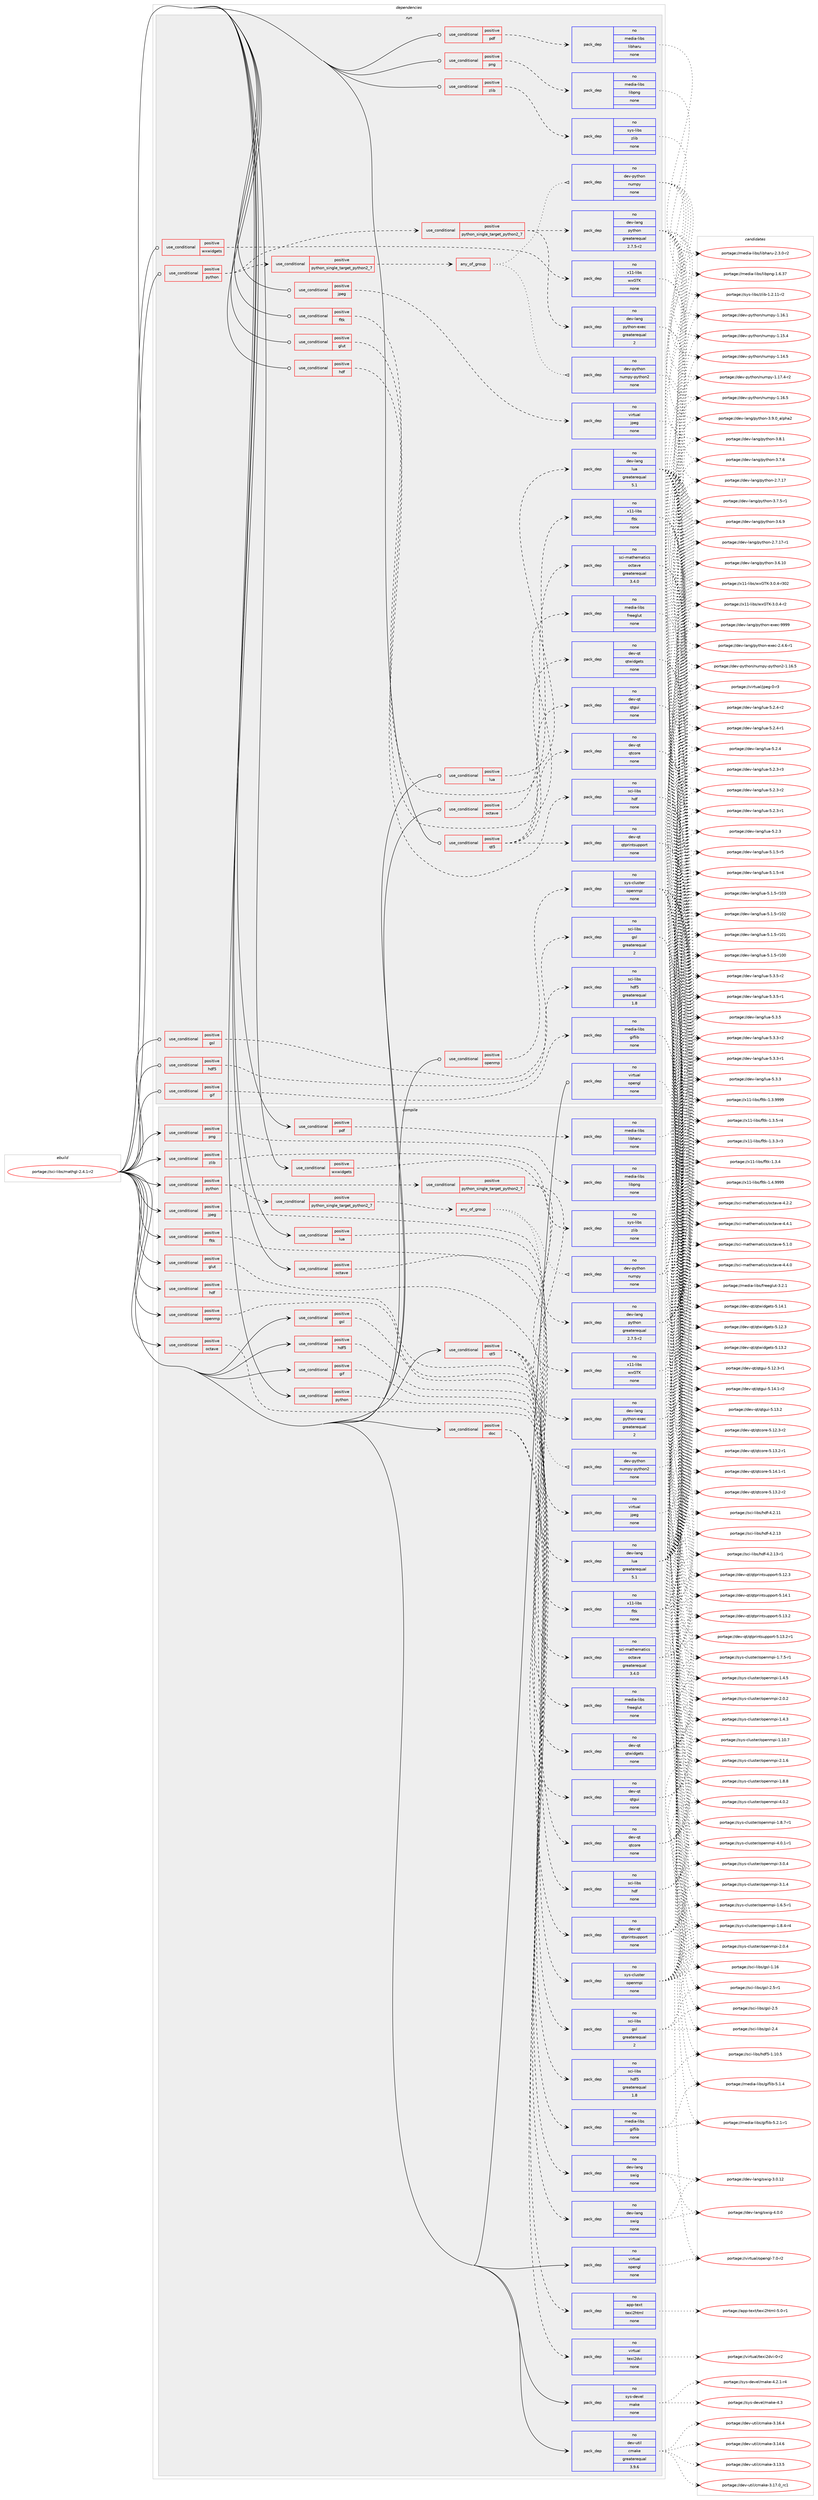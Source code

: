 digraph prolog {

# *************
# Graph options
# *************

newrank=true;
concentrate=true;
compound=true;
graph [rankdir=LR,fontname=Helvetica,fontsize=10,ranksep=1.5];#, ranksep=2.5, nodesep=0.2];
edge  [arrowhead=vee];
node  [fontname=Helvetica,fontsize=10];

# **********
# The ebuild
# **********

subgraph cluster_leftcol {
color=gray;
rank=same;
label=<<i>ebuild</i>>;
id [label="portage://sci-libs/mathgl-2.4.1-r2", color=red, width=4, href="../sci-libs/mathgl-2.4.1-r2.svg"];
}

# ****************
# The dependencies
# ****************

subgraph cluster_midcol {
color=gray;
label=<<i>dependencies</i>>;
subgraph cluster_compile {
fillcolor="#eeeeee";
style=filled;
label=<<i>compile</i>>;
subgraph cond18141 {
dependency90763 [label=<<TABLE BORDER="0" CELLBORDER="1" CELLSPACING="0" CELLPADDING="4"><TR><TD ROWSPAN="3" CELLPADDING="10">use_conditional</TD></TR><TR><TD>positive</TD></TR><TR><TD>doc</TD></TR></TABLE>>, shape=none, color=red];
subgraph pack71100 {
dependency90764 [label=<<TABLE BORDER="0" CELLBORDER="1" CELLSPACING="0" CELLPADDING="4" WIDTH="220"><TR><TD ROWSPAN="6" CELLPADDING="30">pack_dep</TD></TR><TR><TD WIDTH="110">no</TD></TR><TR><TD>app-text</TD></TR><TR><TD>texi2html</TD></TR><TR><TD>none</TD></TR><TR><TD></TD></TR></TABLE>>, shape=none, color=blue];
}
dependency90763:e -> dependency90764:w [weight=20,style="dashed",arrowhead="vee"];
subgraph pack71101 {
dependency90765 [label=<<TABLE BORDER="0" CELLBORDER="1" CELLSPACING="0" CELLPADDING="4" WIDTH="220"><TR><TD ROWSPAN="6" CELLPADDING="30">pack_dep</TD></TR><TR><TD WIDTH="110">no</TD></TR><TR><TD>virtual</TD></TR><TR><TD>texi2dvi</TD></TR><TR><TD>none</TD></TR><TR><TD></TD></TR></TABLE>>, shape=none, color=blue];
}
dependency90763:e -> dependency90765:w [weight=20,style="dashed",arrowhead="vee"];
}
id:e -> dependency90763:w [weight=20,style="solid",arrowhead="vee"];
subgraph cond18142 {
dependency90766 [label=<<TABLE BORDER="0" CELLBORDER="1" CELLSPACING="0" CELLPADDING="4"><TR><TD ROWSPAN="3" CELLPADDING="10">use_conditional</TD></TR><TR><TD>positive</TD></TR><TR><TD>fltk</TD></TR></TABLE>>, shape=none, color=red];
subgraph pack71102 {
dependency90767 [label=<<TABLE BORDER="0" CELLBORDER="1" CELLSPACING="0" CELLPADDING="4" WIDTH="220"><TR><TD ROWSPAN="6" CELLPADDING="30">pack_dep</TD></TR><TR><TD WIDTH="110">no</TD></TR><TR><TD>x11-libs</TD></TR><TR><TD>fltk</TD></TR><TR><TD>none</TD></TR><TR><TD></TD></TR></TABLE>>, shape=none, color=blue];
}
dependency90766:e -> dependency90767:w [weight=20,style="dashed",arrowhead="vee"];
}
id:e -> dependency90766:w [weight=20,style="solid",arrowhead="vee"];
subgraph cond18143 {
dependency90768 [label=<<TABLE BORDER="0" CELLBORDER="1" CELLSPACING="0" CELLPADDING="4"><TR><TD ROWSPAN="3" CELLPADDING="10">use_conditional</TD></TR><TR><TD>positive</TD></TR><TR><TD>gif</TD></TR></TABLE>>, shape=none, color=red];
subgraph pack71103 {
dependency90769 [label=<<TABLE BORDER="0" CELLBORDER="1" CELLSPACING="0" CELLPADDING="4" WIDTH="220"><TR><TD ROWSPAN="6" CELLPADDING="30">pack_dep</TD></TR><TR><TD WIDTH="110">no</TD></TR><TR><TD>media-libs</TD></TR><TR><TD>giflib</TD></TR><TR><TD>none</TD></TR><TR><TD></TD></TR></TABLE>>, shape=none, color=blue];
}
dependency90768:e -> dependency90769:w [weight=20,style="dashed",arrowhead="vee"];
}
id:e -> dependency90768:w [weight=20,style="solid",arrowhead="vee"];
subgraph cond18144 {
dependency90770 [label=<<TABLE BORDER="0" CELLBORDER="1" CELLSPACING="0" CELLPADDING="4"><TR><TD ROWSPAN="3" CELLPADDING="10">use_conditional</TD></TR><TR><TD>positive</TD></TR><TR><TD>glut</TD></TR></TABLE>>, shape=none, color=red];
subgraph pack71104 {
dependency90771 [label=<<TABLE BORDER="0" CELLBORDER="1" CELLSPACING="0" CELLPADDING="4" WIDTH="220"><TR><TD ROWSPAN="6" CELLPADDING="30">pack_dep</TD></TR><TR><TD WIDTH="110">no</TD></TR><TR><TD>media-libs</TD></TR><TR><TD>freeglut</TD></TR><TR><TD>none</TD></TR><TR><TD></TD></TR></TABLE>>, shape=none, color=blue];
}
dependency90770:e -> dependency90771:w [weight=20,style="dashed",arrowhead="vee"];
}
id:e -> dependency90770:w [weight=20,style="solid",arrowhead="vee"];
subgraph cond18145 {
dependency90772 [label=<<TABLE BORDER="0" CELLBORDER="1" CELLSPACING="0" CELLPADDING="4"><TR><TD ROWSPAN="3" CELLPADDING="10">use_conditional</TD></TR><TR><TD>positive</TD></TR><TR><TD>gsl</TD></TR></TABLE>>, shape=none, color=red];
subgraph pack71105 {
dependency90773 [label=<<TABLE BORDER="0" CELLBORDER="1" CELLSPACING="0" CELLPADDING="4" WIDTH="220"><TR><TD ROWSPAN="6" CELLPADDING="30">pack_dep</TD></TR><TR><TD WIDTH="110">no</TD></TR><TR><TD>sci-libs</TD></TR><TR><TD>gsl</TD></TR><TR><TD>greaterequal</TD></TR><TR><TD>2</TD></TR></TABLE>>, shape=none, color=blue];
}
dependency90772:e -> dependency90773:w [weight=20,style="dashed",arrowhead="vee"];
}
id:e -> dependency90772:w [weight=20,style="solid",arrowhead="vee"];
subgraph cond18146 {
dependency90774 [label=<<TABLE BORDER="0" CELLBORDER="1" CELLSPACING="0" CELLPADDING="4"><TR><TD ROWSPAN="3" CELLPADDING="10">use_conditional</TD></TR><TR><TD>positive</TD></TR><TR><TD>hdf</TD></TR></TABLE>>, shape=none, color=red];
subgraph pack71106 {
dependency90775 [label=<<TABLE BORDER="0" CELLBORDER="1" CELLSPACING="0" CELLPADDING="4" WIDTH="220"><TR><TD ROWSPAN="6" CELLPADDING="30">pack_dep</TD></TR><TR><TD WIDTH="110">no</TD></TR><TR><TD>sci-libs</TD></TR><TR><TD>hdf</TD></TR><TR><TD>none</TD></TR><TR><TD></TD></TR></TABLE>>, shape=none, color=blue];
}
dependency90774:e -> dependency90775:w [weight=20,style="dashed",arrowhead="vee"];
}
id:e -> dependency90774:w [weight=20,style="solid",arrowhead="vee"];
subgraph cond18147 {
dependency90776 [label=<<TABLE BORDER="0" CELLBORDER="1" CELLSPACING="0" CELLPADDING="4"><TR><TD ROWSPAN="3" CELLPADDING="10">use_conditional</TD></TR><TR><TD>positive</TD></TR><TR><TD>hdf5</TD></TR></TABLE>>, shape=none, color=red];
subgraph pack71107 {
dependency90777 [label=<<TABLE BORDER="0" CELLBORDER="1" CELLSPACING="0" CELLPADDING="4" WIDTH="220"><TR><TD ROWSPAN="6" CELLPADDING="30">pack_dep</TD></TR><TR><TD WIDTH="110">no</TD></TR><TR><TD>sci-libs</TD></TR><TR><TD>hdf5</TD></TR><TR><TD>greaterequal</TD></TR><TR><TD>1.8</TD></TR></TABLE>>, shape=none, color=blue];
}
dependency90776:e -> dependency90777:w [weight=20,style="dashed",arrowhead="vee"];
}
id:e -> dependency90776:w [weight=20,style="solid",arrowhead="vee"];
subgraph cond18148 {
dependency90778 [label=<<TABLE BORDER="0" CELLBORDER="1" CELLSPACING="0" CELLPADDING="4"><TR><TD ROWSPAN="3" CELLPADDING="10">use_conditional</TD></TR><TR><TD>positive</TD></TR><TR><TD>jpeg</TD></TR></TABLE>>, shape=none, color=red];
subgraph pack71108 {
dependency90779 [label=<<TABLE BORDER="0" CELLBORDER="1" CELLSPACING="0" CELLPADDING="4" WIDTH="220"><TR><TD ROWSPAN="6" CELLPADDING="30">pack_dep</TD></TR><TR><TD WIDTH="110">no</TD></TR><TR><TD>virtual</TD></TR><TR><TD>jpeg</TD></TR><TR><TD>none</TD></TR><TR><TD></TD></TR></TABLE>>, shape=none, color=blue];
}
dependency90778:e -> dependency90779:w [weight=20,style="dashed",arrowhead="vee"];
}
id:e -> dependency90778:w [weight=20,style="solid",arrowhead="vee"];
subgraph cond18149 {
dependency90780 [label=<<TABLE BORDER="0" CELLBORDER="1" CELLSPACING="0" CELLPADDING="4"><TR><TD ROWSPAN="3" CELLPADDING="10">use_conditional</TD></TR><TR><TD>positive</TD></TR><TR><TD>lua</TD></TR></TABLE>>, shape=none, color=red];
subgraph pack71109 {
dependency90781 [label=<<TABLE BORDER="0" CELLBORDER="1" CELLSPACING="0" CELLPADDING="4" WIDTH="220"><TR><TD ROWSPAN="6" CELLPADDING="30">pack_dep</TD></TR><TR><TD WIDTH="110">no</TD></TR><TR><TD>dev-lang</TD></TR><TR><TD>lua</TD></TR><TR><TD>greaterequal</TD></TR><TR><TD>5.1</TD></TR></TABLE>>, shape=none, color=blue];
}
dependency90780:e -> dependency90781:w [weight=20,style="dashed",arrowhead="vee"];
}
id:e -> dependency90780:w [weight=20,style="solid",arrowhead="vee"];
subgraph cond18150 {
dependency90782 [label=<<TABLE BORDER="0" CELLBORDER="1" CELLSPACING="0" CELLPADDING="4"><TR><TD ROWSPAN="3" CELLPADDING="10">use_conditional</TD></TR><TR><TD>positive</TD></TR><TR><TD>octave</TD></TR></TABLE>>, shape=none, color=red];
subgraph pack71110 {
dependency90783 [label=<<TABLE BORDER="0" CELLBORDER="1" CELLSPACING="0" CELLPADDING="4" WIDTH="220"><TR><TD ROWSPAN="6" CELLPADDING="30">pack_dep</TD></TR><TR><TD WIDTH="110">no</TD></TR><TR><TD>dev-lang</TD></TR><TR><TD>swig</TD></TR><TR><TD>none</TD></TR><TR><TD></TD></TR></TABLE>>, shape=none, color=blue];
}
dependency90782:e -> dependency90783:w [weight=20,style="dashed",arrowhead="vee"];
}
id:e -> dependency90782:w [weight=20,style="solid",arrowhead="vee"];
subgraph cond18151 {
dependency90784 [label=<<TABLE BORDER="0" CELLBORDER="1" CELLSPACING="0" CELLPADDING="4"><TR><TD ROWSPAN="3" CELLPADDING="10">use_conditional</TD></TR><TR><TD>positive</TD></TR><TR><TD>octave</TD></TR></TABLE>>, shape=none, color=red];
subgraph pack71111 {
dependency90785 [label=<<TABLE BORDER="0" CELLBORDER="1" CELLSPACING="0" CELLPADDING="4" WIDTH="220"><TR><TD ROWSPAN="6" CELLPADDING="30">pack_dep</TD></TR><TR><TD WIDTH="110">no</TD></TR><TR><TD>sci-mathematics</TD></TR><TR><TD>octave</TD></TR><TR><TD>greaterequal</TD></TR><TR><TD>3.4.0</TD></TR></TABLE>>, shape=none, color=blue];
}
dependency90784:e -> dependency90785:w [weight=20,style="dashed",arrowhead="vee"];
}
id:e -> dependency90784:w [weight=20,style="solid",arrowhead="vee"];
subgraph cond18152 {
dependency90786 [label=<<TABLE BORDER="0" CELLBORDER="1" CELLSPACING="0" CELLPADDING="4"><TR><TD ROWSPAN="3" CELLPADDING="10">use_conditional</TD></TR><TR><TD>positive</TD></TR><TR><TD>openmp</TD></TR></TABLE>>, shape=none, color=red];
subgraph pack71112 {
dependency90787 [label=<<TABLE BORDER="0" CELLBORDER="1" CELLSPACING="0" CELLPADDING="4" WIDTH="220"><TR><TD ROWSPAN="6" CELLPADDING="30">pack_dep</TD></TR><TR><TD WIDTH="110">no</TD></TR><TR><TD>sys-cluster</TD></TR><TR><TD>openmpi</TD></TR><TR><TD>none</TD></TR><TR><TD></TD></TR></TABLE>>, shape=none, color=blue];
}
dependency90786:e -> dependency90787:w [weight=20,style="dashed",arrowhead="vee"];
}
id:e -> dependency90786:w [weight=20,style="solid",arrowhead="vee"];
subgraph cond18153 {
dependency90788 [label=<<TABLE BORDER="0" CELLBORDER="1" CELLSPACING="0" CELLPADDING="4"><TR><TD ROWSPAN="3" CELLPADDING="10">use_conditional</TD></TR><TR><TD>positive</TD></TR><TR><TD>pdf</TD></TR></TABLE>>, shape=none, color=red];
subgraph pack71113 {
dependency90789 [label=<<TABLE BORDER="0" CELLBORDER="1" CELLSPACING="0" CELLPADDING="4" WIDTH="220"><TR><TD ROWSPAN="6" CELLPADDING="30">pack_dep</TD></TR><TR><TD WIDTH="110">no</TD></TR><TR><TD>media-libs</TD></TR><TR><TD>libharu</TD></TR><TR><TD>none</TD></TR><TR><TD></TD></TR></TABLE>>, shape=none, color=blue];
}
dependency90788:e -> dependency90789:w [weight=20,style="dashed",arrowhead="vee"];
}
id:e -> dependency90788:w [weight=20,style="solid",arrowhead="vee"];
subgraph cond18154 {
dependency90790 [label=<<TABLE BORDER="0" CELLBORDER="1" CELLSPACING="0" CELLPADDING="4"><TR><TD ROWSPAN="3" CELLPADDING="10">use_conditional</TD></TR><TR><TD>positive</TD></TR><TR><TD>png</TD></TR></TABLE>>, shape=none, color=red];
subgraph pack71114 {
dependency90791 [label=<<TABLE BORDER="0" CELLBORDER="1" CELLSPACING="0" CELLPADDING="4" WIDTH="220"><TR><TD ROWSPAN="6" CELLPADDING="30">pack_dep</TD></TR><TR><TD WIDTH="110">no</TD></TR><TR><TD>media-libs</TD></TR><TR><TD>libpng</TD></TR><TR><TD>none</TD></TR><TR><TD></TD></TR></TABLE>>, shape=none, color=blue];
}
dependency90790:e -> dependency90791:w [weight=20,style="dashed",arrowhead="vee"];
}
id:e -> dependency90790:w [weight=20,style="solid",arrowhead="vee"];
subgraph cond18155 {
dependency90792 [label=<<TABLE BORDER="0" CELLBORDER="1" CELLSPACING="0" CELLPADDING="4"><TR><TD ROWSPAN="3" CELLPADDING="10">use_conditional</TD></TR><TR><TD>positive</TD></TR><TR><TD>python</TD></TR></TABLE>>, shape=none, color=red];
subgraph cond18156 {
dependency90793 [label=<<TABLE BORDER="0" CELLBORDER="1" CELLSPACING="0" CELLPADDING="4"><TR><TD ROWSPAN="3" CELLPADDING="10">use_conditional</TD></TR><TR><TD>positive</TD></TR><TR><TD>python_single_target_python2_7</TD></TR></TABLE>>, shape=none, color=red];
subgraph any1438 {
dependency90794 [label=<<TABLE BORDER="0" CELLBORDER="1" CELLSPACING="0" CELLPADDING="4"><TR><TD CELLPADDING="10">any_of_group</TD></TR></TABLE>>, shape=none, color=red];subgraph pack71115 {
dependency90795 [label=<<TABLE BORDER="0" CELLBORDER="1" CELLSPACING="0" CELLPADDING="4" WIDTH="220"><TR><TD ROWSPAN="6" CELLPADDING="30">pack_dep</TD></TR><TR><TD WIDTH="110">no</TD></TR><TR><TD>dev-python</TD></TR><TR><TD>numpy-python2</TD></TR><TR><TD>none</TD></TR><TR><TD></TD></TR></TABLE>>, shape=none, color=blue];
}
dependency90794:e -> dependency90795:w [weight=20,style="dotted",arrowhead="oinv"];
subgraph pack71116 {
dependency90796 [label=<<TABLE BORDER="0" CELLBORDER="1" CELLSPACING="0" CELLPADDING="4" WIDTH="220"><TR><TD ROWSPAN="6" CELLPADDING="30">pack_dep</TD></TR><TR><TD WIDTH="110">no</TD></TR><TR><TD>dev-python</TD></TR><TR><TD>numpy</TD></TR><TR><TD>none</TD></TR><TR><TD></TD></TR></TABLE>>, shape=none, color=blue];
}
dependency90794:e -> dependency90796:w [weight=20,style="dotted",arrowhead="oinv"];
}
dependency90793:e -> dependency90794:w [weight=20,style="dashed",arrowhead="vee"];
}
dependency90792:e -> dependency90793:w [weight=20,style="dashed",arrowhead="vee"];
subgraph cond18157 {
dependency90797 [label=<<TABLE BORDER="0" CELLBORDER="1" CELLSPACING="0" CELLPADDING="4"><TR><TD ROWSPAN="3" CELLPADDING="10">use_conditional</TD></TR><TR><TD>positive</TD></TR><TR><TD>python_single_target_python2_7</TD></TR></TABLE>>, shape=none, color=red];
subgraph pack71117 {
dependency90798 [label=<<TABLE BORDER="0" CELLBORDER="1" CELLSPACING="0" CELLPADDING="4" WIDTH="220"><TR><TD ROWSPAN="6" CELLPADDING="30">pack_dep</TD></TR><TR><TD WIDTH="110">no</TD></TR><TR><TD>dev-lang</TD></TR><TR><TD>python</TD></TR><TR><TD>greaterequal</TD></TR><TR><TD>2.7.5-r2</TD></TR></TABLE>>, shape=none, color=blue];
}
dependency90797:e -> dependency90798:w [weight=20,style="dashed",arrowhead="vee"];
subgraph pack71118 {
dependency90799 [label=<<TABLE BORDER="0" CELLBORDER="1" CELLSPACING="0" CELLPADDING="4" WIDTH="220"><TR><TD ROWSPAN="6" CELLPADDING="30">pack_dep</TD></TR><TR><TD WIDTH="110">no</TD></TR><TR><TD>dev-lang</TD></TR><TR><TD>python-exec</TD></TR><TR><TD>greaterequal</TD></TR><TR><TD>2</TD></TR></TABLE>>, shape=none, color=blue];
}
dependency90797:e -> dependency90799:w [weight=20,style="dashed",arrowhead="vee"];
}
dependency90792:e -> dependency90797:w [weight=20,style="dashed",arrowhead="vee"];
}
id:e -> dependency90792:w [weight=20,style="solid",arrowhead="vee"];
subgraph cond18158 {
dependency90800 [label=<<TABLE BORDER="0" CELLBORDER="1" CELLSPACING="0" CELLPADDING="4"><TR><TD ROWSPAN="3" CELLPADDING="10">use_conditional</TD></TR><TR><TD>positive</TD></TR><TR><TD>python</TD></TR></TABLE>>, shape=none, color=red];
subgraph pack71119 {
dependency90801 [label=<<TABLE BORDER="0" CELLBORDER="1" CELLSPACING="0" CELLPADDING="4" WIDTH="220"><TR><TD ROWSPAN="6" CELLPADDING="30">pack_dep</TD></TR><TR><TD WIDTH="110">no</TD></TR><TR><TD>dev-lang</TD></TR><TR><TD>swig</TD></TR><TR><TD>none</TD></TR><TR><TD></TD></TR></TABLE>>, shape=none, color=blue];
}
dependency90800:e -> dependency90801:w [weight=20,style="dashed",arrowhead="vee"];
}
id:e -> dependency90800:w [weight=20,style="solid",arrowhead="vee"];
subgraph cond18159 {
dependency90802 [label=<<TABLE BORDER="0" CELLBORDER="1" CELLSPACING="0" CELLPADDING="4"><TR><TD ROWSPAN="3" CELLPADDING="10">use_conditional</TD></TR><TR><TD>positive</TD></TR><TR><TD>qt5</TD></TR></TABLE>>, shape=none, color=red];
subgraph pack71120 {
dependency90803 [label=<<TABLE BORDER="0" CELLBORDER="1" CELLSPACING="0" CELLPADDING="4" WIDTH="220"><TR><TD ROWSPAN="6" CELLPADDING="30">pack_dep</TD></TR><TR><TD WIDTH="110">no</TD></TR><TR><TD>dev-qt</TD></TR><TR><TD>qtcore</TD></TR><TR><TD>none</TD></TR><TR><TD></TD></TR></TABLE>>, shape=none, color=blue];
}
dependency90802:e -> dependency90803:w [weight=20,style="dashed",arrowhead="vee"];
subgraph pack71121 {
dependency90804 [label=<<TABLE BORDER="0" CELLBORDER="1" CELLSPACING="0" CELLPADDING="4" WIDTH="220"><TR><TD ROWSPAN="6" CELLPADDING="30">pack_dep</TD></TR><TR><TD WIDTH="110">no</TD></TR><TR><TD>dev-qt</TD></TR><TR><TD>qtgui</TD></TR><TR><TD>none</TD></TR><TR><TD></TD></TR></TABLE>>, shape=none, color=blue];
}
dependency90802:e -> dependency90804:w [weight=20,style="dashed",arrowhead="vee"];
subgraph pack71122 {
dependency90805 [label=<<TABLE BORDER="0" CELLBORDER="1" CELLSPACING="0" CELLPADDING="4" WIDTH="220"><TR><TD ROWSPAN="6" CELLPADDING="30">pack_dep</TD></TR><TR><TD WIDTH="110">no</TD></TR><TR><TD>dev-qt</TD></TR><TR><TD>qtprintsupport</TD></TR><TR><TD>none</TD></TR><TR><TD></TD></TR></TABLE>>, shape=none, color=blue];
}
dependency90802:e -> dependency90805:w [weight=20,style="dashed",arrowhead="vee"];
subgraph pack71123 {
dependency90806 [label=<<TABLE BORDER="0" CELLBORDER="1" CELLSPACING="0" CELLPADDING="4" WIDTH="220"><TR><TD ROWSPAN="6" CELLPADDING="30">pack_dep</TD></TR><TR><TD WIDTH="110">no</TD></TR><TR><TD>dev-qt</TD></TR><TR><TD>qtwidgets</TD></TR><TR><TD>none</TD></TR><TR><TD></TD></TR></TABLE>>, shape=none, color=blue];
}
dependency90802:e -> dependency90806:w [weight=20,style="dashed",arrowhead="vee"];
}
id:e -> dependency90802:w [weight=20,style="solid",arrowhead="vee"];
subgraph cond18160 {
dependency90807 [label=<<TABLE BORDER="0" CELLBORDER="1" CELLSPACING="0" CELLPADDING="4"><TR><TD ROWSPAN="3" CELLPADDING="10">use_conditional</TD></TR><TR><TD>positive</TD></TR><TR><TD>wxwidgets</TD></TR></TABLE>>, shape=none, color=red];
subgraph pack71124 {
dependency90808 [label=<<TABLE BORDER="0" CELLBORDER="1" CELLSPACING="0" CELLPADDING="4" WIDTH="220"><TR><TD ROWSPAN="6" CELLPADDING="30">pack_dep</TD></TR><TR><TD WIDTH="110">no</TD></TR><TR><TD>x11-libs</TD></TR><TR><TD>wxGTK</TD></TR><TR><TD>none</TD></TR><TR><TD></TD></TR></TABLE>>, shape=none, color=blue];
}
dependency90807:e -> dependency90808:w [weight=20,style="dashed",arrowhead="vee"];
}
id:e -> dependency90807:w [weight=20,style="solid",arrowhead="vee"];
subgraph cond18161 {
dependency90809 [label=<<TABLE BORDER="0" CELLBORDER="1" CELLSPACING="0" CELLPADDING="4"><TR><TD ROWSPAN="3" CELLPADDING="10">use_conditional</TD></TR><TR><TD>positive</TD></TR><TR><TD>zlib</TD></TR></TABLE>>, shape=none, color=red];
subgraph pack71125 {
dependency90810 [label=<<TABLE BORDER="0" CELLBORDER="1" CELLSPACING="0" CELLPADDING="4" WIDTH="220"><TR><TD ROWSPAN="6" CELLPADDING="30">pack_dep</TD></TR><TR><TD WIDTH="110">no</TD></TR><TR><TD>sys-libs</TD></TR><TR><TD>zlib</TD></TR><TR><TD>none</TD></TR><TR><TD></TD></TR></TABLE>>, shape=none, color=blue];
}
dependency90809:e -> dependency90810:w [weight=20,style="dashed",arrowhead="vee"];
}
id:e -> dependency90809:w [weight=20,style="solid",arrowhead="vee"];
subgraph pack71126 {
dependency90811 [label=<<TABLE BORDER="0" CELLBORDER="1" CELLSPACING="0" CELLPADDING="4" WIDTH="220"><TR><TD ROWSPAN="6" CELLPADDING="30">pack_dep</TD></TR><TR><TD WIDTH="110">no</TD></TR><TR><TD>dev-util</TD></TR><TR><TD>cmake</TD></TR><TR><TD>greaterequal</TD></TR><TR><TD>3.9.6</TD></TR></TABLE>>, shape=none, color=blue];
}
id:e -> dependency90811:w [weight=20,style="solid",arrowhead="vee"];
subgraph pack71127 {
dependency90812 [label=<<TABLE BORDER="0" CELLBORDER="1" CELLSPACING="0" CELLPADDING="4" WIDTH="220"><TR><TD ROWSPAN="6" CELLPADDING="30">pack_dep</TD></TR><TR><TD WIDTH="110">no</TD></TR><TR><TD>sys-devel</TD></TR><TR><TD>make</TD></TR><TR><TD>none</TD></TR><TR><TD></TD></TR></TABLE>>, shape=none, color=blue];
}
id:e -> dependency90812:w [weight=20,style="solid",arrowhead="vee"];
subgraph pack71128 {
dependency90813 [label=<<TABLE BORDER="0" CELLBORDER="1" CELLSPACING="0" CELLPADDING="4" WIDTH="220"><TR><TD ROWSPAN="6" CELLPADDING="30">pack_dep</TD></TR><TR><TD WIDTH="110">no</TD></TR><TR><TD>virtual</TD></TR><TR><TD>opengl</TD></TR><TR><TD>none</TD></TR><TR><TD></TD></TR></TABLE>>, shape=none, color=blue];
}
id:e -> dependency90813:w [weight=20,style="solid",arrowhead="vee"];
}
subgraph cluster_compileandrun {
fillcolor="#eeeeee";
style=filled;
label=<<i>compile and run</i>>;
}
subgraph cluster_run {
fillcolor="#eeeeee";
style=filled;
label=<<i>run</i>>;
subgraph cond18162 {
dependency90814 [label=<<TABLE BORDER="0" CELLBORDER="1" CELLSPACING="0" CELLPADDING="4"><TR><TD ROWSPAN="3" CELLPADDING="10">use_conditional</TD></TR><TR><TD>positive</TD></TR><TR><TD>fltk</TD></TR></TABLE>>, shape=none, color=red];
subgraph pack71129 {
dependency90815 [label=<<TABLE BORDER="0" CELLBORDER="1" CELLSPACING="0" CELLPADDING="4" WIDTH="220"><TR><TD ROWSPAN="6" CELLPADDING="30">pack_dep</TD></TR><TR><TD WIDTH="110">no</TD></TR><TR><TD>x11-libs</TD></TR><TR><TD>fltk</TD></TR><TR><TD>none</TD></TR><TR><TD></TD></TR></TABLE>>, shape=none, color=blue];
}
dependency90814:e -> dependency90815:w [weight=20,style="dashed",arrowhead="vee"];
}
id:e -> dependency90814:w [weight=20,style="solid",arrowhead="odot"];
subgraph cond18163 {
dependency90816 [label=<<TABLE BORDER="0" CELLBORDER="1" CELLSPACING="0" CELLPADDING="4"><TR><TD ROWSPAN="3" CELLPADDING="10">use_conditional</TD></TR><TR><TD>positive</TD></TR><TR><TD>gif</TD></TR></TABLE>>, shape=none, color=red];
subgraph pack71130 {
dependency90817 [label=<<TABLE BORDER="0" CELLBORDER="1" CELLSPACING="0" CELLPADDING="4" WIDTH="220"><TR><TD ROWSPAN="6" CELLPADDING="30">pack_dep</TD></TR><TR><TD WIDTH="110">no</TD></TR><TR><TD>media-libs</TD></TR><TR><TD>giflib</TD></TR><TR><TD>none</TD></TR><TR><TD></TD></TR></TABLE>>, shape=none, color=blue];
}
dependency90816:e -> dependency90817:w [weight=20,style="dashed",arrowhead="vee"];
}
id:e -> dependency90816:w [weight=20,style="solid",arrowhead="odot"];
subgraph cond18164 {
dependency90818 [label=<<TABLE BORDER="0" CELLBORDER="1" CELLSPACING="0" CELLPADDING="4"><TR><TD ROWSPAN="3" CELLPADDING="10">use_conditional</TD></TR><TR><TD>positive</TD></TR><TR><TD>glut</TD></TR></TABLE>>, shape=none, color=red];
subgraph pack71131 {
dependency90819 [label=<<TABLE BORDER="0" CELLBORDER="1" CELLSPACING="0" CELLPADDING="4" WIDTH="220"><TR><TD ROWSPAN="6" CELLPADDING="30">pack_dep</TD></TR><TR><TD WIDTH="110">no</TD></TR><TR><TD>media-libs</TD></TR><TR><TD>freeglut</TD></TR><TR><TD>none</TD></TR><TR><TD></TD></TR></TABLE>>, shape=none, color=blue];
}
dependency90818:e -> dependency90819:w [weight=20,style="dashed",arrowhead="vee"];
}
id:e -> dependency90818:w [weight=20,style="solid",arrowhead="odot"];
subgraph cond18165 {
dependency90820 [label=<<TABLE BORDER="0" CELLBORDER="1" CELLSPACING="0" CELLPADDING="4"><TR><TD ROWSPAN="3" CELLPADDING="10">use_conditional</TD></TR><TR><TD>positive</TD></TR><TR><TD>gsl</TD></TR></TABLE>>, shape=none, color=red];
subgraph pack71132 {
dependency90821 [label=<<TABLE BORDER="0" CELLBORDER="1" CELLSPACING="0" CELLPADDING="4" WIDTH="220"><TR><TD ROWSPAN="6" CELLPADDING="30">pack_dep</TD></TR><TR><TD WIDTH="110">no</TD></TR><TR><TD>sci-libs</TD></TR><TR><TD>gsl</TD></TR><TR><TD>greaterequal</TD></TR><TR><TD>2</TD></TR></TABLE>>, shape=none, color=blue];
}
dependency90820:e -> dependency90821:w [weight=20,style="dashed",arrowhead="vee"];
}
id:e -> dependency90820:w [weight=20,style="solid",arrowhead="odot"];
subgraph cond18166 {
dependency90822 [label=<<TABLE BORDER="0" CELLBORDER="1" CELLSPACING="0" CELLPADDING="4"><TR><TD ROWSPAN="3" CELLPADDING="10">use_conditional</TD></TR><TR><TD>positive</TD></TR><TR><TD>hdf</TD></TR></TABLE>>, shape=none, color=red];
subgraph pack71133 {
dependency90823 [label=<<TABLE BORDER="0" CELLBORDER="1" CELLSPACING="0" CELLPADDING="4" WIDTH="220"><TR><TD ROWSPAN="6" CELLPADDING="30">pack_dep</TD></TR><TR><TD WIDTH="110">no</TD></TR><TR><TD>sci-libs</TD></TR><TR><TD>hdf</TD></TR><TR><TD>none</TD></TR><TR><TD></TD></TR></TABLE>>, shape=none, color=blue];
}
dependency90822:e -> dependency90823:w [weight=20,style="dashed",arrowhead="vee"];
}
id:e -> dependency90822:w [weight=20,style="solid",arrowhead="odot"];
subgraph cond18167 {
dependency90824 [label=<<TABLE BORDER="0" CELLBORDER="1" CELLSPACING="0" CELLPADDING="4"><TR><TD ROWSPAN="3" CELLPADDING="10">use_conditional</TD></TR><TR><TD>positive</TD></TR><TR><TD>hdf5</TD></TR></TABLE>>, shape=none, color=red];
subgraph pack71134 {
dependency90825 [label=<<TABLE BORDER="0" CELLBORDER="1" CELLSPACING="0" CELLPADDING="4" WIDTH="220"><TR><TD ROWSPAN="6" CELLPADDING="30">pack_dep</TD></TR><TR><TD WIDTH="110">no</TD></TR><TR><TD>sci-libs</TD></TR><TR><TD>hdf5</TD></TR><TR><TD>greaterequal</TD></TR><TR><TD>1.8</TD></TR></TABLE>>, shape=none, color=blue];
}
dependency90824:e -> dependency90825:w [weight=20,style="dashed",arrowhead="vee"];
}
id:e -> dependency90824:w [weight=20,style="solid",arrowhead="odot"];
subgraph cond18168 {
dependency90826 [label=<<TABLE BORDER="0" CELLBORDER="1" CELLSPACING="0" CELLPADDING="4"><TR><TD ROWSPAN="3" CELLPADDING="10">use_conditional</TD></TR><TR><TD>positive</TD></TR><TR><TD>jpeg</TD></TR></TABLE>>, shape=none, color=red];
subgraph pack71135 {
dependency90827 [label=<<TABLE BORDER="0" CELLBORDER="1" CELLSPACING="0" CELLPADDING="4" WIDTH="220"><TR><TD ROWSPAN="6" CELLPADDING="30">pack_dep</TD></TR><TR><TD WIDTH="110">no</TD></TR><TR><TD>virtual</TD></TR><TR><TD>jpeg</TD></TR><TR><TD>none</TD></TR><TR><TD></TD></TR></TABLE>>, shape=none, color=blue];
}
dependency90826:e -> dependency90827:w [weight=20,style="dashed",arrowhead="vee"];
}
id:e -> dependency90826:w [weight=20,style="solid",arrowhead="odot"];
subgraph cond18169 {
dependency90828 [label=<<TABLE BORDER="0" CELLBORDER="1" CELLSPACING="0" CELLPADDING="4"><TR><TD ROWSPAN="3" CELLPADDING="10">use_conditional</TD></TR><TR><TD>positive</TD></TR><TR><TD>lua</TD></TR></TABLE>>, shape=none, color=red];
subgraph pack71136 {
dependency90829 [label=<<TABLE BORDER="0" CELLBORDER="1" CELLSPACING="0" CELLPADDING="4" WIDTH="220"><TR><TD ROWSPAN="6" CELLPADDING="30">pack_dep</TD></TR><TR><TD WIDTH="110">no</TD></TR><TR><TD>dev-lang</TD></TR><TR><TD>lua</TD></TR><TR><TD>greaterequal</TD></TR><TR><TD>5.1</TD></TR></TABLE>>, shape=none, color=blue];
}
dependency90828:e -> dependency90829:w [weight=20,style="dashed",arrowhead="vee"];
}
id:e -> dependency90828:w [weight=20,style="solid",arrowhead="odot"];
subgraph cond18170 {
dependency90830 [label=<<TABLE BORDER="0" CELLBORDER="1" CELLSPACING="0" CELLPADDING="4"><TR><TD ROWSPAN="3" CELLPADDING="10">use_conditional</TD></TR><TR><TD>positive</TD></TR><TR><TD>octave</TD></TR></TABLE>>, shape=none, color=red];
subgraph pack71137 {
dependency90831 [label=<<TABLE BORDER="0" CELLBORDER="1" CELLSPACING="0" CELLPADDING="4" WIDTH="220"><TR><TD ROWSPAN="6" CELLPADDING="30">pack_dep</TD></TR><TR><TD WIDTH="110">no</TD></TR><TR><TD>sci-mathematics</TD></TR><TR><TD>octave</TD></TR><TR><TD>greaterequal</TD></TR><TR><TD>3.4.0</TD></TR></TABLE>>, shape=none, color=blue];
}
dependency90830:e -> dependency90831:w [weight=20,style="dashed",arrowhead="vee"];
}
id:e -> dependency90830:w [weight=20,style="solid",arrowhead="odot"];
subgraph cond18171 {
dependency90832 [label=<<TABLE BORDER="0" CELLBORDER="1" CELLSPACING="0" CELLPADDING="4"><TR><TD ROWSPAN="3" CELLPADDING="10">use_conditional</TD></TR><TR><TD>positive</TD></TR><TR><TD>openmp</TD></TR></TABLE>>, shape=none, color=red];
subgraph pack71138 {
dependency90833 [label=<<TABLE BORDER="0" CELLBORDER="1" CELLSPACING="0" CELLPADDING="4" WIDTH="220"><TR><TD ROWSPAN="6" CELLPADDING="30">pack_dep</TD></TR><TR><TD WIDTH="110">no</TD></TR><TR><TD>sys-cluster</TD></TR><TR><TD>openmpi</TD></TR><TR><TD>none</TD></TR><TR><TD></TD></TR></TABLE>>, shape=none, color=blue];
}
dependency90832:e -> dependency90833:w [weight=20,style="dashed",arrowhead="vee"];
}
id:e -> dependency90832:w [weight=20,style="solid",arrowhead="odot"];
subgraph cond18172 {
dependency90834 [label=<<TABLE BORDER="0" CELLBORDER="1" CELLSPACING="0" CELLPADDING="4"><TR><TD ROWSPAN="3" CELLPADDING="10">use_conditional</TD></TR><TR><TD>positive</TD></TR><TR><TD>pdf</TD></TR></TABLE>>, shape=none, color=red];
subgraph pack71139 {
dependency90835 [label=<<TABLE BORDER="0" CELLBORDER="1" CELLSPACING="0" CELLPADDING="4" WIDTH="220"><TR><TD ROWSPAN="6" CELLPADDING="30">pack_dep</TD></TR><TR><TD WIDTH="110">no</TD></TR><TR><TD>media-libs</TD></TR><TR><TD>libharu</TD></TR><TR><TD>none</TD></TR><TR><TD></TD></TR></TABLE>>, shape=none, color=blue];
}
dependency90834:e -> dependency90835:w [weight=20,style="dashed",arrowhead="vee"];
}
id:e -> dependency90834:w [weight=20,style="solid",arrowhead="odot"];
subgraph cond18173 {
dependency90836 [label=<<TABLE BORDER="0" CELLBORDER="1" CELLSPACING="0" CELLPADDING="4"><TR><TD ROWSPAN="3" CELLPADDING="10">use_conditional</TD></TR><TR><TD>positive</TD></TR><TR><TD>png</TD></TR></TABLE>>, shape=none, color=red];
subgraph pack71140 {
dependency90837 [label=<<TABLE BORDER="0" CELLBORDER="1" CELLSPACING="0" CELLPADDING="4" WIDTH="220"><TR><TD ROWSPAN="6" CELLPADDING="30">pack_dep</TD></TR><TR><TD WIDTH="110">no</TD></TR><TR><TD>media-libs</TD></TR><TR><TD>libpng</TD></TR><TR><TD>none</TD></TR><TR><TD></TD></TR></TABLE>>, shape=none, color=blue];
}
dependency90836:e -> dependency90837:w [weight=20,style="dashed",arrowhead="vee"];
}
id:e -> dependency90836:w [weight=20,style="solid",arrowhead="odot"];
subgraph cond18174 {
dependency90838 [label=<<TABLE BORDER="0" CELLBORDER="1" CELLSPACING="0" CELLPADDING="4"><TR><TD ROWSPAN="3" CELLPADDING="10">use_conditional</TD></TR><TR><TD>positive</TD></TR><TR><TD>python</TD></TR></TABLE>>, shape=none, color=red];
subgraph cond18175 {
dependency90839 [label=<<TABLE BORDER="0" CELLBORDER="1" CELLSPACING="0" CELLPADDING="4"><TR><TD ROWSPAN="3" CELLPADDING="10">use_conditional</TD></TR><TR><TD>positive</TD></TR><TR><TD>python_single_target_python2_7</TD></TR></TABLE>>, shape=none, color=red];
subgraph any1439 {
dependency90840 [label=<<TABLE BORDER="0" CELLBORDER="1" CELLSPACING="0" CELLPADDING="4"><TR><TD CELLPADDING="10">any_of_group</TD></TR></TABLE>>, shape=none, color=red];subgraph pack71141 {
dependency90841 [label=<<TABLE BORDER="0" CELLBORDER="1" CELLSPACING="0" CELLPADDING="4" WIDTH="220"><TR><TD ROWSPAN="6" CELLPADDING="30">pack_dep</TD></TR><TR><TD WIDTH="110">no</TD></TR><TR><TD>dev-python</TD></TR><TR><TD>numpy-python2</TD></TR><TR><TD>none</TD></TR><TR><TD></TD></TR></TABLE>>, shape=none, color=blue];
}
dependency90840:e -> dependency90841:w [weight=20,style="dotted",arrowhead="oinv"];
subgraph pack71142 {
dependency90842 [label=<<TABLE BORDER="0" CELLBORDER="1" CELLSPACING="0" CELLPADDING="4" WIDTH="220"><TR><TD ROWSPAN="6" CELLPADDING="30">pack_dep</TD></TR><TR><TD WIDTH="110">no</TD></TR><TR><TD>dev-python</TD></TR><TR><TD>numpy</TD></TR><TR><TD>none</TD></TR><TR><TD></TD></TR></TABLE>>, shape=none, color=blue];
}
dependency90840:e -> dependency90842:w [weight=20,style="dotted",arrowhead="oinv"];
}
dependency90839:e -> dependency90840:w [weight=20,style="dashed",arrowhead="vee"];
}
dependency90838:e -> dependency90839:w [weight=20,style="dashed",arrowhead="vee"];
subgraph cond18176 {
dependency90843 [label=<<TABLE BORDER="0" CELLBORDER="1" CELLSPACING="0" CELLPADDING="4"><TR><TD ROWSPAN="3" CELLPADDING="10">use_conditional</TD></TR><TR><TD>positive</TD></TR><TR><TD>python_single_target_python2_7</TD></TR></TABLE>>, shape=none, color=red];
subgraph pack71143 {
dependency90844 [label=<<TABLE BORDER="0" CELLBORDER="1" CELLSPACING="0" CELLPADDING="4" WIDTH="220"><TR><TD ROWSPAN="6" CELLPADDING="30">pack_dep</TD></TR><TR><TD WIDTH="110">no</TD></TR><TR><TD>dev-lang</TD></TR><TR><TD>python</TD></TR><TR><TD>greaterequal</TD></TR><TR><TD>2.7.5-r2</TD></TR></TABLE>>, shape=none, color=blue];
}
dependency90843:e -> dependency90844:w [weight=20,style="dashed",arrowhead="vee"];
subgraph pack71144 {
dependency90845 [label=<<TABLE BORDER="0" CELLBORDER="1" CELLSPACING="0" CELLPADDING="4" WIDTH="220"><TR><TD ROWSPAN="6" CELLPADDING="30">pack_dep</TD></TR><TR><TD WIDTH="110">no</TD></TR><TR><TD>dev-lang</TD></TR><TR><TD>python-exec</TD></TR><TR><TD>greaterequal</TD></TR><TR><TD>2</TD></TR></TABLE>>, shape=none, color=blue];
}
dependency90843:e -> dependency90845:w [weight=20,style="dashed",arrowhead="vee"];
}
dependency90838:e -> dependency90843:w [weight=20,style="dashed",arrowhead="vee"];
}
id:e -> dependency90838:w [weight=20,style="solid",arrowhead="odot"];
subgraph cond18177 {
dependency90846 [label=<<TABLE BORDER="0" CELLBORDER="1" CELLSPACING="0" CELLPADDING="4"><TR><TD ROWSPAN="3" CELLPADDING="10">use_conditional</TD></TR><TR><TD>positive</TD></TR><TR><TD>qt5</TD></TR></TABLE>>, shape=none, color=red];
subgraph pack71145 {
dependency90847 [label=<<TABLE BORDER="0" CELLBORDER="1" CELLSPACING="0" CELLPADDING="4" WIDTH="220"><TR><TD ROWSPAN="6" CELLPADDING="30">pack_dep</TD></TR><TR><TD WIDTH="110">no</TD></TR><TR><TD>dev-qt</TD></TR><TR><TD>qtcore</TD></TR><TR><TD>none</TD></TR><TR><TD></TD></TR></TABLE>>, shape=none, color=blue];
}
dependency90846:e -> dependency90847:w [weight=20,style="dashed",arrowhead="vee"];
subgraph pack71146 {
dependency90848 [label=<<TABLE BORDER="0" CELLBORDER="1" CELLSPACING="0" CELLPADDING="4" WIDTH="220"><TR><TD ROWSPAN="6" CELLPADDING="30">pack_dep</TD></TR><TR><TD WIDTH="110">no</TD></TR><TR><TD>dev-qt</TD></TR><TR><TD>qtgui</TD></TR><TR><TD>none</TD></TR><TR><TD></TD></TR></TABLE>>, shape=none, color=blue];
}
dependency90846:e -> dependency90848:w [weight=20,style="dashed",arrowhead="vee"];
subgraph pack71147 {
dependency90849 [label=<<TABLE BORDER="0" CELLBORDER="1" CELLSPACING="0" CELLPADDING="4" WIDTH="220"><TR><TD ROWSPAN="6" CELLPADDING="30">pack_dep</TD></TR><TR><TD WIDTH="110">no</TD></TR><TR><TD>dev-qt</TD></TR><TR><TD>qtprintsupport</TD></TR><TR><TD>none</TD></TR><TR><TD></TD></TR></TABLE>>, shape=none, color=blue];
}
dependency90846:e -> dependency90849:w [weight=20,style="dashed",arrowhead="vee"];
subgraph pack71148 {
dependency90850 [label=<<TABLE BORDER="0" CELLBORDER="1" CELLSPACING="0" CELLPADDING="4" WIDTH="220"><TR><TD ROWSPAN="6" CELLPADDING="30">pack_dep</TD></TR><TR><TD WIDTH="110">no</TD></TR><TR><TD>dev-qt</TD></TR><TR><TD>qtwidgets</TD></TR><TR><TD>none</TD></TR><TR><TD></TD></TR></TABLE>>, shape=none, color=blue];
}
dependency90846:e -> dependency90850:w [weight=20,style="dashed",arrowhead="vee"];
}
id:e -> dependency90846:w [weight=20,style="solid",arrowhead="odot"];
subgraph cond18178 {
dependency90851 [label=<<TABLE BORDER="0" CELLBORDER="1" CELLSPACING="0" CELLPADDING="4"><TR><TD ROWSPAN="3" CELLPADDING="10">use_conditional</TD></TR><TR><TD>positive</TD></TR><TR><TD>wxwidgets</TD></TR></TABLE>>, shape=none, color=red];
subgraph pack71149 {
dependency90852 [label=<<TABLE BORDER="0" CELLBORDER="1" CELLSPACING="0" CELLPADDING="4" WIDTH="220"><TR><TD ROWSPAN="6" CELLPADDING="30">pack_dep</TD></TR><TR><TD WIDTH="110">no</TD></TR><TR><TD>x11-libs</TD></TR><TR><TD>wxGTK</TD></TR><TR><TD>none</TD></TR><TR><TD></TD></TR></TABLE>>, shape=none, color=blue];
}
dependency90851:e -> dependency90852:w [weight=20,style="dashed",arrowhead="vee"];
}
id:e -> dependency90851:w [weight=20,style="solid",arrowhead="odot"];
subgraph cond18179 {
dependency90853 [label=<<TABLE BORDER="0" CELLBORDER="1" CELLSPACING="0" CELLPADDING="4"><TR><TD ROWSPAN="3" CELLPADDING="10">use_conditional</TD></TR><TR><TD>positive</TD></TR><TR><TD>zlib</TD></TR></TABLE>>, shape=none, color=red];
subgraph pack71150 {
dependency90854 [label=<<TABLE BORDER="0" CELLBORDER="1" CELLSPACING="0" CELLPADDING="4" WIDTH="220"><TR><TD ROWSPAN="6" CELLPADDING="30">pack_dep</TD></TR><TR><TD WIDTH="110">no</TD></TR><TR><TD>sys-libs</TD></TR><TR><TD>zlib</TD></TR><TR><TD>none</TD></TR><TR><TD></TD></TR></TABLE>>, shape=none, color=blue];
}
dependency90853:e -> dependency90854:w [weight=20,style="dashed",arrowhead="vee"];
}
id:e -> dependency90853:w [weight=20,style="solid",arrowhead="odot"];
subgraph pack71151 {
dependency90855 [label=<<TABLE BORDER="0" CELLBORDER="1" CELLSPACING="0" CELLPADDING="4" WIDTH="220"><TR><TD ROWSPAN="6" CELLPADDING="30">pack_dep</TD></TR><TR><TD WIDTH="110">no</TD></TR><TR><TD>virtual</TD></TR><TR><TD>opengl</TD></TR><TR><TD>none</TD></TR><TR><TD></TD></TR></TABLE>>, shape=none, color=blue];
}
id:e -> dependency90855:w [weight=20,style="solid",arrowhead="odot"];
}
}

# **************
# The candidates
# **************

subgraph cluster_choices {
rank=same;
color=gray;
label=<<i>candidates</i>>;

subgraph choice71100 {
color=black;
nodesep=1;
choice97112112451161011201164711610112010550104116109108455346484511449 [label="portage://app-text/texi2html-5.0-r1", color=red, width=4,href="../app-text/texi2html-5.0-r1.svg"];
dependency90764:e -> choice97112112451161011201164711610112010550104116109108455346484511449:w [style=dotted,weight="100"];
}
subgraph choice71101 {
color=black;
nodesep=1;
choice11810511411611797108471161011201055010011810545484511450 [label="portage://virtual/texi2dvi-0-r2", color=red, width=4,href="../virtual/texi2dvi-0-r2.svg"];
dependency90765:e -> choice11810511411611797108471161011201055010011810545484511450:w [style=dotted,weight="100"];
}
subgraph choice71102 {
color=black;
nodesep=1;
choice1204949451081059811547102108116107454946524657575757 [label="portage://x11-libs/fltk-1.4.9999", color=red, width=4,href="../x11-libs/fltk-1.4.9999.svg"];
choice1204949451081059811547102108116107454946514657575757 [label="portage://x11-libs/fltk-1.3.9999", color=red, width=4,href="../x11-libs/fltk-1.3.9999.svg"];
choice12049494510810598115471021081161074549465146534511452 [label="portage://x11-libs/fltk-1.3.5-r4", color=red, width=4,href="../x11-libs/fltk-1.3.5-r4.svg"];
choice1204949451081059811547102108116107454946514652 [label="portage://x11-libs/fltk-1.3.4", color=red, width=4,href="../x11-libs/fltk-1.3.4.svg"];
choice12049494510810598115471021081161074549465146514511451 [label="portage://x11-libs/fltk-1.3.3-r3", color=red, width=4,href="../x11-libs/fltk-1.3.3-r3.svg"];
dependency90767:e -> choice1204949451081059811547102108116107454946524657575757:w [style=dotted,weight="100"];
dependency90767:e -> choice1204949451081059811547102108116107454946514657575757:w [style=dotted,weight="100"];
dependency90767:e -> choice12049494510810598115471021081161074549465146534511452:w [style=dotted,weight="100"];
dependency90767:e -> choice1204949451081059811547102108116107454946514652:w [style=dotted,weight="100"];
dependency90767:e -> choice12049494510810598115471021081161074549465146514511451:w [style=dotted,weight="100"];
}
subgraph choice71103 {
color=black;
nodesep=1;
choice10910110010597451081059811547103105102108105984553465046494511449 [label="portage://media-libs/giflib-5.2.1-r1", color=red, width=4,href="../media-libs/giflib-5.2.1-r1.svg"];
choice1091011001059745108105981154710310510210810598455346494652 [label="portage://media-libs/giflib-5.1.4", color=red, width=4,href="../media-libs/giflib-5.1.4.svg"];
dependency90769:e -> choice10910110010597451081059811547103105102108105984553465046494511449:w [style=dotted,weight="100"];
dependency90769:e -> choice1091011001059745108105981154710310510210810598455346494652:w [style=dotted,weight="100"];
}
subgraph choice71104 {
color=black;
nodesep=1;
choice10910110010597451081059811547102114101101103108117116455146504649 [label="portage://media-libs/freeglut-3.2.1", color=red, width=4,href="../media-libs/freeglut-3.2.1.svg"];
dependency90771:e -> choice10910110010597451081059811547102114101101103108117116455146504649:w [style=dotted,weight="100"];
}
subgraph choice71105 {
color=black;
nodesep=1;
choice11599105451081059811547103115108455046534511449 [label="portage://sci-libs/gsl-2.5-r1", color=red, width=4,href="../sci-libs/gsl-2.5-r1.svg"];
choice1159910545108105981154710311510845504653 [label="portage://sci-libs/gsl-2.5", color=red, width=4,href="../sci-libs/gsl-2.5.svg"];
choice1159910545108105981154710311510845504652 [label="portage://sci-libs/gsl-2.4", color=red, width=4,href="../sci-libs/gsl-2.4.svg"];
choice115991054510810598115471031151084549464954 [label="portage://sci-libs/gsl-1.16", color=red, width=4,href="../sci-libs/gsl-1.16.svg"];
dependency90773:e -> choice11599105451081059811547103115108455046534511449:w [style=dotted,weight="100"];
dependency90773:e -> choice1159910545108105981154710311510845504653:w [style=dotted,weight="100"];
dependency90773:e -> choice1159910545108105981154710311510845504652:w [style=dotted,weight="100"];
dependency90773:e -> choice115991054510810598115471031151084549464954:w [style=dotted,weight="100"];
}
subgraph choice71106 {
color=black;
nodesep=1;
choice11599105451081059811547104100102455246504649514511449 [label="portage://sci-libs/hdf-4.2.13-r1", color=red, width=4,href="../sci-libs/hdf-4.2.13-r1.svg"];
choice1159910545108105981154710410010245524650464951 [label="portage://sci-libs/hdf-4.2.13", color=red, width=4,href="../sci-libs/hdf-4.2.13.svg"];
choice1159910545108105981154710410010245524650464949 [label="portage://sci-libs/hdf-4.2.11", color=red, width=4,href="../sci-libs/hdf-4.2.11.svg"];
dependency90775:e -> choice11599105451081059811547104100102455246504649514511449:w [style=dotted,weight="100"];
dependency90775:e -> choice1159910545108105981154710410010245524650464951:w [style=dotted,weight="100"];
dependency90775:e -> choice1159910545108105981154710410010245524650464949:w [style=dotted,weight="100"];
}
subgraph choice71107 {
color=black;
nodesep=1;
choice115991054510810598115471041001025345494649484653 [label="portage://sci-libs/hdf5-1.10.5", color=red, width=4,href="../sci-libs/hdf5-1.10.5.svg"];
dependency90777:e -> choice115991054510810598115471041001025345494649484653:w [style=dotted,weight="100"];
}
subgraph choice71108 {
color=black;
nodesep=1;
choice118105114116117971084710611210110345484511451 [label="portage://virtual/jpeg-0-r3", color=red, width=4,href="../virtual/jpeg-0-r3.svg"];
dependency90779:e -> choice118105114116117971084710611210110345484511451:w [style=dotted,weight="100"];
}
subgraph choice71109 {
color=black;
nodesep=1;
choice100101118451089711010347108117974553465146534511450 [label="portage://dev-lang/lua-5.3.5-r2", color=red, width=4,href="../dev-lang/lua-5.3.5-r2.svg"];
choice100101118451089711010347108117974553465146534511449 [label="portage://dev-lang/lua-5.3.5-r1", color=red, width=4,href="../dev-lang/lua-5.3.5-r1.svg"];
choice10010111845108971101034710811797455346514653 [label="portage://dev-lang/lua-5.3.5", color=red, width=4,href="../dev-lang/lua-5.3.5.svg"];
choice100101118451089711010347108117974553465146514511450 [label="portage://dev-lang/lua-5.3.3-r2", color=red, width=4,href="../dev-lang/lua-5.3.3-r2.svg"];
choice100101118451089711010347108117974553465146514511449 [label="portage://dev-lang/lua-5.3.3-r1", color=red, width=4,href="../dev-lang/lua-5.3.3-r1.svg"];
choice10010111845108971101034710811797455346514651 [label="portage://dev-lang/lua-5.3.3", color=red, width=4,href="../dev-lang/lua-5.3.3.svg"];
choice100101118451089711010347108117974553465046524511450 [label="portage://dev-lang/lua-5.2.4-r2", color=red, width=4,href="../dev-lang/lua-5.2.4-r2.svg"];
choice100101118451089711010347108117974553465046524511449 [label="portage://dev-lang/lua-5.2.4-r1", color=red, width=4,href="../dev-lang/lua-5.2.4-r1.svg"];
choice10010111845108971101034710811797455346504652 [label="portage://dev-lang/lua-5.2.4", color=red, width=4,href="../dev-lang/lua-5.2.4.svg"];
choice100101118451089711010347108117974553465046514511451 [label="portage://dev-lang/lua-5.2.3-r3", color=red, width=4,href="../dev-lang/lua-5.2.3-r3.svg"];
choice100101118451089711010347108117974553465046514511450 [label="portage://dev-lang/lua-5.2.3-r2", color=red, width=4,href="../dev-lang/lua-5.2.3-r2.svg"];
choice100101118451089711010347108117974553465046514511449 [label="portage://dev-lang/lua-5.2.3-r1", color=red, width=4,href="../dev-lang/lua-5.2.3-r1.svg"];
choice10010111845108971101034710811797455346504651 [label="portage://dev-lang/lua-5.2.3", color=red, width=4,href="../dev-lang/lua-5.2.3.svg"];
choice100101118451089711010347108117974553464946534511453 [label="portage://dev-lang/lua-5.1.5-r5", color=red, width=4,href="../dev-lang/lua-5.1.5-r5.svg"];
choice100101118451089711010347108117974553464946534511452 [label="portage://dev-lang/lua-5.1.5-r4", color=red, width=4,href="../dev-lang/lua-5.1.5-r4.svg"];
choice1001011184510897110103471081179745534649465345114494851 [label="portage://dev-lang/lua-5.1.5-r103", color=red, width=4,href="../dev-lang/lua-5.1.5-r103.svg"];
choice1001011184510897110103471081179745534649465345114494850 [label="portage://dev-lang/lua-5.1.5-r102", color=red, width=4,href="../dev-lang/lua-5.1.5-r102.svg"];
choice1001011184510897110103471081179745534649465345114494849 [label="portage://dev-lang/lua-5.1.5-r101", color=red, width=4,href="../dev-lang/lua-5.1.5-r101.svg"];
choice1001011184510897110103471081179745534649465345114494848 [label="portage://dev-lang/lua-5.1.5-r100", color=red, width=4,href="../dev-lang/lua-5.1.5-r100.svg"];
dependency90781:e -> choice100101118451089711010347108117974553465146534511450:w [style=dotted,weight="100"];
dependency90781:e -> choice100101118451089711010347108117974553465146534511449:w [style=dotted,weight="100"];
dependency90781:e -> choice10010111845108971101034710811797455346514653:w [style=dotted,weight="100"];
dependency90781:e -> choice100101118451089711010347108117974553465146514511450:w [style=dotted,weight="100"];
dependency90781:e -> choice100101118451089711010347108117974553465146514511449:w [style=dotted,weight="100"];
dependency90781:e -> choice10010111845108971101034710811797455346514651:w [style=dotted,weight="100"];
dependency90781:e -> choice100101118451089711010347108117974553465046524511450:w [style=dotted,weight="100"];
dependency90781:e -> choice100101118451089711010347108117974553465046524511449:w [style=dotted,weight="100"];
dependency90781:e -> choice10010111845108971101034710811797455346504652:w [style=dotted,weight="100"];
dependency90781:e -> choice100101118451089711010347108117974553465046514511451:w [style=dotted,weight="100"];
dependency90781:e -> choice100101118451089711010347108117974553465046514511450:w [style=dotted,weight="100"];
dependency90781:e -> choice100101118451089711010347108117974553465046514511449:w [style=dotted,weight="100"];
dependency90781:e -> choice10010111845108971101034710811797455346504651:w [style=dotted,weight="100"];
dependency90781:e -> choice100101118451089711010347108117974553464946534511453:w [style=dotted,weight="100"];
dependency90781:e -> choice100101118451089711010347108117974553464946534511452:w [style=dotted,weight="100"];
dependency90781:e -> choice1001011184510897110103471081179745534649465345114494851:w [style=dotted,weight="100"];
dependency90781:e -> choice1001011184510897110103471081179745534649465345114494850:w [style=dotted,weight="100"];
dependency90781:e -> choice1001011184510897110103471081179745534649465345114494849:w [style=dotted,weight="100"];
dependency90781:e -> choice1001011184510897110103471081179745534649465345114494848:w [style=dotted,weight="100"];
}
subgraph choice71110 {
color=black;
nodesep=1;
choice100101118451089711010347115119105103455246484648 [label="portage://dev-lang/swig-4.0.0", color=red, width=4,href="../dev-lang/swig-4.0.0.svg"];
choice10010111845108971101034711511910510345514648464950 [label="portage://dev-lang/swig-3.0.12", color=red, width=4,href="../dev-lang/swig-3.0.12.svg"];
dependency90783:e -> choice100101118451089711010347115119105103455246484648:w [style=dotted,weight="100"];
dependency90783:e -> choice10010111845108971101034711511910510345514648464950:w [style=dotted,weight="100"];
}
subgraph choice71111 {
color=black;
nodesep=1;
choice1159910545109971161041011099711610599115471119911697118101455346494648 [label="portage://sci-mathematics/octave-5.1.0", color=red, width=4,href="../sci-mathematics/octave-5.1.0.svg"];
choice1159910545109971161041011099711610599115471119911697118101455246524649 [label="portage://sci-mathematics/octave-4.4.1", color=red, width=4,href="../sci-mathematics/octave-4.4.1.svg"];
choice1159910545109971161041011099711610599115471119911697118101455246524648 [label="portage://sci-mathematics/octave-4.4.0", color=red, width=4,href="../sci-mathematics/octave-4.4.0.svg"];
choice1159910545109971161041011099711610599115471119911697118101455246504650 [label="portage://sci-mathematics/octave-4.2.2", color=red, width=4,href="../sci-mathematics/octave-4.2.2.svg"];
dependency90785:e -> choice1159910545109971161041011099711610599115471119911697118101455346494648:w [style=dotted,weight="100"];
dependency90785:e -> choice1159910545109971161041011099711610599115471119911697118101455246524649:w [style=dotted,weight="100"];
dependency90785:e -> choice1159910545109971161041011099711610599115471119911697118101455246524648:w [style=dotted,weight="100"];
dependency90785:e -> choice1159910545109971161041011099711610599115471119911697118101455246504650:w [style=dotted,weight="100"];
}
subgraph choice71112 {
color=black;
nodesep=1;
choice115121115459910811711511610111447111112101110109112105455246484650 [label="portage://sys-cluster/openmpi-4.0.2", color=red, width=4,href="../sys-cluster/openmpi-4.0.2.svg"];
choice1151211154599108117115116101114471111121011101091121054552464846494511449 [label="portage://sys-cluster/openmpi-4.0.1-r1", color=red, width=4,href="../sys-cluster/openmpi-4.0.1-r1.svg"];
choice115121115459910811711511610111447111112101110109112105455146494652 [label="portage://sys-cluster/openmpi-3.1.4", color=red, width=4,href="../sys-cluster/openmpi-3.1.4.svg"];
choice115121115459910811711511610111447111112101110109112105455146484652 [label="portage://sys-cluster/openmpi-3.0.4", color=red, width=4,href="../sys-cluster/openmpi-3.0.4.svg"];
choice115121115459910811711511610111447111112101110109112105455046494654 [label="portage://sys-cluster/openmpi-2.1.6", color=red, width=4,href="../sys-cluster/openmpi-2.1.6.svg"];
choice115121115459910811711511610111447111112101110109112105455046484652 [label="portage://sys-cluster/openmpi-2.0.4", color=red, width=4,href="../sys-cluster/openmpi-2.0.4.svg"];
choice115121115459910811711511610111447111112101110109112105455046484650 [label="portage://sys-cluster/openmpi-2.0.2", color=red, width=4,href="../sys-cluster/openmpi-2.0.2.svg"];
choice115121115459910811711511610111447111112101110109112105454946564656 [label="portage://sys-cluster/openmpi-1.8.8", color=red, width=4,href="../sys-cluster/openmpi-1.8.8.svg"];
choice1151211154599108117115116101114471111121011101091121054549465646554511449 [label="portage://sys-cluster/openmpi-1.8.7-r1", color=red, width=4,href="../sys-cluster/openmpi-1.8.7-r1.svg"];
choice1151211154599108117115116101114471111121011101091121054549465646524511452 [label="portage://sys-cluster/openmpi-1.8.4-r4", color=red, width=4,href="../sys-cluster/openmpi-1.8.4-r4.svg"];
choice1151211154599108117115116101114471111121011101091121054549465546534511449 [label="portage://sys-cluster/openmpi-1.7.5-r1", color=red, width=4,href="../sys-cluster/openmpi-1.7.5-r1.svg"];
choice1151211154599108117115116101114471111121011101091121054549465446534511449 [label="portage://sys-cluster/openmpi-1.6.5-r1", color=red, width=4,href="../sys-cluster/openmpi-1.6.5-r1.svg"];
choice115121115459910811711511610111447111112101110109112105454946524653 [label="portage://sys-cluster/openmpi-1.4.5", color=red, width=4,href="../sys-cluster/openmpi-1.4.5.svg"];
choice115121115459910811711511610111447111112101110109112105454946524651 [label="portage://sys-cluster/openmpi-1.4.3", color=red, width=4,href="../sys-cluster/openmpi-1.4.3.svg"];
choice11512111545991081171151161011144711111210111010911210545494649484655 [label="portage://sys-cluster/openmpi-1.10.7", color=red, width=4,href="../sys-cluster/openmpi-1.10.7.svg"];
dependency90787:e -> choice115121115459910811711511610111447111112101110109112105455246484650:w [style=dotted,weight="100"];
dependency90787:e -> choice1151211154599108117115116101114471111121011101091121054552464846494511449:w [style=dotted,weight="100"];
dependency90787:e -> choice115121115459910811711511610111447111112101110109112105455146494652:w [style=dotted,weight="100"];
dependency90787:e -> choice115121115459910811711511610111447111112101110109112105455146484652:w [style=dotted,weight="100"];
dependency90787:e -> choice115121115459910811711511610111447111112101110109112105455046494654:w [style=dotted,weight="100"];
dependency90787:e -> choice115121115459910811711511610111447111112101110109112105455046484652:w [style=dotted,weight="100"];
dependency90787:e -> choice115121115459910811711511610111447111112101110109112105455046484650:w [style=dotted,weight="100"];
dependency90787:e -> choice115121115459910811711511610111447111112101110109112105454946564656:w [style=dotted,weight="100"];
dependency90787:e -> choice1151211154599108117115116101114471111121011101091121054549465646554511449:w [style=dotted,weight="100"];
dependency90787:e -> choice1151211154599108117115116101114471111121011101091121054549465646524511452:w [style=dotted,weight="100"];
dependency90787:e -> choice1151211154599108117115116101114471111121011101091121054549465546534511449:w [style=dotted,weight="100"];
dependency90787:e -> choice1151211154599108117115116101114471111121011101091121054549465446534511449:w [style=dotted,weight="100"];
dependency90787:e -> choice115121115459910811711511610111447111112101110109112105454946524653:w [style=dotted,weight="100"];
dependency90787:e -> choice115121115459910811711511610111447111112101110109112105454946524651:w [style=dotted,weight="100"];
dependency90787:e -> choice11512111545991081171151161011144711111210111010911210545494649484655:w [style=dotted,weight="100"];
}
subgraph choice71113 {
color=black;
nodesep=1;
choice1091011001059745108105981154710810598104971141174550465146484511450 [label="portage://media-libs/libharu-2.3.0-r2", color=red, width=4,href="../media-libs/libharu-2.3.0-r2.svg"];
dependency90789:e -> choice1091011001059745108105981154710810598104971141174550465146484511450:w [style=dotted,weight="100"];
}
subgraph choice71114 {
color=black;
nodesep=1;
choice109101100105974510810598115471081059811211010345494654465155 [label="portage://media-libs/libpng-1.6.37", color=red, width=4,href="../media-libs/libpng-1.6.37.svg"];
dependency90791:e -> choice109101100105974510810598115471081059811211010345494654465155:w [style=dotted,weight="100"];
}
subgraph choice71115 {
color=black;
nodesep=1;
choice1001011184511212111610411111047110117109112121451121211161041111105045494649544653 [label="portage://dev-python/numpy-python2-1.16.5", color=red, width=4,href="../dev-python/numpy-python2-1.16.5.svg"];
dependency90795:e -> choice1001011184511212111610411111047110117109112121451121211161041111105045494649544653:w [style=dotted,weight="100"];
}
subgraph choice71116 {
color=black;
nodesep=1;
choice1001011184511212111610411111047110117109112121454946495546524511450 [label="portage://dev-python/numpy-1.17.4-r2", color=red, width=4,href="../dev-python/numpy-1.17.4-r2.svg"];
choice100101118451121211161041111104711011710911212145494649544653 [label="portage://dev-python/numpy-1.16.5", color=red, width=4,href="../dev-python/numpy-1.16.5.svg"];
choice100101118451121211161041111104711011710911212145494649544649 [label="portage://dev-python/numpy-1.16.1", color=red, width=4,href="../dev-python/numpy-1.16.1.svg"];
choice100101118451121211161041111104711011710911212145494649534652 [label="portage://dev-python/numpy-1.15.4", color=red, width=4,href="../dev-python/numpy-1.15.4.svg"];
choice100101118451121211161041111104711011710911212145494649524653 [label="portage://dev-python/numpy-1.14.5", color=red, width=4,href="../dev-python/numpy-1.14.5.svg"];
dependency90796:e -> choice1001011184511212111610411111047110117109112121454946495546524511450:w [style=dotted,weight="100"];
dependency90796:e -> choice100101118451121211161041111104711011710911212145494649544653:w [style=dotted,weight="100"];
dependency90796:e -> choice100101118451121211161041111104711011710911212145494649544649:w [style=dotted,weight="100"];
dependency90796:e -> choice100101118451121211161041111104711011710911212145494649534652:w [style=dotted,weight="100"];
dependency90796:e -> choice100101118451121211161041111104711011710911212145494649524653:w [style=dotted,weight="100"];
}
subgraph choice71117 {
color=black;
nodesep=1;
choice10010111845108971101034711212111610411111045514657464895971081121049750 [label="portage://dev-lang/python-3.9.0_alpha2", color=red, width=4,href="../dev-lang/python-3.9.0_alpha2.svg"];
choice100101118451089711010347112121116104111110455146564649 [label="portage://dev-lang/python-3.8.1", color=red, width=4,href="../dev-lang/python-3.8.1.svg"];
choice100101118451089711010347112121116104111110455146554654 [label="portage://dev-lang/python-3.7.6", color=red, width=4,href="../dev-lang/python-3.7.6.svg"];
choice1001011184510897110103471121211161041111104551465546534511449 [label="portage://dev-lang/python-3.7.5-r1", color=red, width=4,href="../dev-lang/python-3.7.5-r1.svg"];
choice100101118451089711010347112121116104111110455146544657 [label="portage://dev-lang/python-3.6.9", color=red, width=4,href="../dev-lang/python-3.6.9.svg"];
choice10010111845108971101034711212111610411111045514654464948 [label="portage://dev-lang/python-3.6.10", color=red, width=4,href="../dev-lang/python-3.6.10.svg"];
choice100101118451089711010347112121116104111110455046554649554511449 [label="portage://dev-lang/python-2.7.17-r1", color=red, width=4,href="../dev-lang/python-2.7.17-r1.svg"];
choice10010111845108971101034711212111610411111045504655464955 [label="portage://dev-lang/python-2.7.17", color=red, width=4,href="../dev-lang/python-2.7.17.svg"];
dependency90798:e -> choice10010111845108971101034711212111610411111045514657464895971081121049750:w [style=dotted,weight="100"];
dependency90798:e -> choice100101118451089711010347112121116104111110455146564649:w [style=dotted,weight="100"];
dependency90798:e -> choice100101118451089711010347112121116104111110455146554654:w [style=dotted,weight="100"];
dependency90798:e -> choice1001011184510897110103471121211161041111104551465546534511449:w [style=dotted,weight="100"];
dependency90798:e -> choice100101118451089711010347112121116104111110455146544657:w [style=dotted,weight="100"];
dependency90798:e -> choice10010111845108971101034711212111610411111045514654464948:w [style=dotted,weight="100"];
dependency90798:e -> choice100101118451089711010347112121116104111110455046554649554511449:w [style=dotted,weight="100"];
dependency90798:e -> choice10010111845108971101034711212111610411111045504655464955:w [style=dotted,weight="100"];
}
subgraph choice71118 {
color=black;
nodesep=1;
choice10010111845108971101034711212111610411111045101120101994557575757 [label="portage://dev-lang/python-exec-9999", color=red, width=4,href="../dev-lang/python-exec-9999.svg"];
choice10010111845108971101034711212111610411111045101120101994550465246544511449 [label="portage://dev-lang/python-exec-2.4.6-r1", color=red, width=4,href="../dev-lang/python-exec-2.4.6-r1.svg"];
dependency90799:e -> choice10010111845108971101034711212111610411111045101120101994557575757:w [style=dotted,weight="100"];
dependency90799:e -> choice10010111845108971101034711212111610411111045101120101994550465246544511449:w [style=dotted,weight="100"];
}
subgraph choice71119 {
color=black;
nodesep=1;
choice100101118451089711010347115119105103455246484648 [label="portage://dev-lang/swig-4.0.0", color=red, width=4,href="../dev-lang/swig-4.0.0.svg"];
choice10010111845108971101034711511910510345514648464950 [label="portage://dev-lang/swig-3.0.12", color=red, width=4,href="../dev-lang/swig-3.0.12.svg"];
dependency90801:e -> choice100101118451089711010347115119105103455246484648:w [style=dotted,weight="100"];
dependency90801:e -> choice10010111845108971101034711511910510345514648464950:w [style=dotted,weight="100"];
}
subgraph choice71120 {
color=black;
nodesep=1;
choice100101118451131164711311699111114101455346495246494511449 [label="portage://dev-qt/qtcore-5.14.1-r1", color=red, width=4,href="../dev-qt/qtcore-5.14.1-r1.svg"];
choice100101118451131164711311699111114101455346495146504511450 [label="portage://dev-qt/qtcore-5.13.2-r2", color=red, width=4,href="../dev-qt/qtcore-5.13.2-r2.svg"];
choice100101118451131164711311699111114101455346495146504511449 [label="portage://dev-qt/qtcore-5.13.2-r1", color=red, width=4,href="../dev-qt/qtcore-5.13.2-r1.svg"];
choice100101118451131164711311699111114101455346495046514511450 [label="portage://dev-qt/qtcore-5.12.3-r2", color=red, width=4,href="../dev-qt/qtcore-5.12.3-r2.svg"];
dependency90803:e -> choice100101118451131164711311699111114101455346495246494511449:w [style=dotted,weight="100"];
dependency90803:e -> choice100101118451131164711311699111114101455346495146504511450:w [style=dotted,weight="100"];
dependency90803:e -> choice100101118451131164711311699111114101455346495146504511449:w [style=dotted,weight="100"];
dependency90803:e -> choice100101118451131164711311699111114101455346495046514511450:w [style=dotted,weight="100"];
}
subgraph choice71121 {
color=black;
nodesep=1;
choice1001011184511311647113116103117105455346495246494511450 [label="portage://dev-qt/qtgui-5.14.1-r2", color=red, width=4,href="../dev-qt/qtgui-5.14.1-r2.svg"];
choice100101118451131164711311610311710545534649514650 [label="portage://dev-qt/qtgui-5.13.2", color=red, width=4,href="../dev-qt/qtgui-5.13.2.svg"];
choice1001011184511311647113116103117105455346495046514511449 [label="portage://dev-qt/qtgui-5.12.3-r1", color=red, width=4,href="../dev-qt/qtgui-5.12.3-r1.svg"];
dependency90804:e -> choice1001011184511311647113116103117105455346495246494511450:w [style=dotted,weight="100"];
dependency90804:e -> choice100101118451131164711311610311710545534649514650:w [style=dotted,weight="100"];
dependency90804:e -> choice1001011184511311647113116103117105455346495046514511449:w [style=dotted,weight="100"];
}
subgraph choice71122 {
color=black;
nodesep=1;
choice100101118451131164711311611211410511011611511711211211111411645534649524649 [label="portage://dev-qt/qtprintsupport-5.14.1", color=red, width=4,href="../dev-qt/qtprintsupport-5.14.1.svg"];
choice1001011184511311647113116112114105110116115117112112111114116455346495146504511449 [label="portage://dev-qt/qtprintsupport-5.13.2-r1", color=red, width=4,href="../dev-qt/qtprintsupport-5.13.2-r1.svg"];
choice100101118451131164711311611211410511011611511711211211111411645534649514650 [label="portage://dev-qt/qtprintsupport-5.13.2", color=red, width=4,href="../dev-qt/qtprintsupport-5.13.2.svg"];
choice100101118451131164711311611211410511011611511711211211111411645534649504651 [label="portage://dev-qt/qtprintsupport-5.12.3", color=red, width=4,href="../dev-qt/qtprintsupport-5.12.3.svg"];
dependency90805:e -> choice100101118451131164711311611211410511011611511711211211111411645534649524649:w [style=dotted,weight="100"];
dependency90805:e -> choice1001011184511311647113116112114105110116115117112112111114116455346495146504511449:w [style=dotted,weight="100"];
dependency90805:e -> choice100101118451131164711311611211410511011611511711211211111411645534649514650:w [style=dotted,weight="100"];
dependency90805:e -> choice100101118451131164711311611211410511011611511711211211111411645534649504651:w [style=dotted,weight="100"];
}
subgraph choice71123 {
color=black;
nodesep=1;
choice100101118451131164711311611910510010310111611545534649524649 [label="portage://dev-qt/qtwidgets-5.14.1", color=red, width=4,href="../dev-qt/qtwidgets-5.14.1.svg"];
choice100101118451131164711311611910510010310111611545534649514650 [label="portage://dev-qt/qtwidgets-5.13.2", color=red, width=4,href="../dev-qt/qtwidgets-5.13.2.svg"];
choice100101118451131164711311611910510010310111611545534649504651 [label="portage://dev-qt/qtwidgets-5.12.3", color=red, width=4,href="../dev-qt/qtwidgets-5.12.3.svg"];
dependency90806:e -> choice100101118451131164711311611910510010310111611545534649524649:w [style=dotted,weight="100"];
dependency90806:e -> choice100101118451131164711311611910510010310111611545534649514650:w [style=dotted,weight="100"];
dependency90806:e -> choice100101118451131164711311611910510010310111611545534649504651:w [style=dotted,weight="100"];
}
subgraph choice71124 {
color=black;
nodesep=1;
choice120494945108105981154711912071847545514648465245114514850 [label="portage://x11-libs/wxGTK-3.0.4-r302", color=red, width=4,href="../x11-libs/wxGTK-3.0.4-r302.svg"];
choice12049494510810598115471191207184754551464846524511450 [label="portage://x11-libs/wxGTK-3.0.4-r2", color=red, width=4,href="../x11-libs/wxGTK-3.0.4-r2.svg"];
dependency90808:e -> choice120494945108105981154711912071847545514648465245114514850:w [style=dotted,weight="100"];
dependency90808:e -> choice12049494510810598115471191207184754551464846524511450:w [style=dotted,weight="100"];
}
subgraph choice71125 {
color=black;
nodesep=1;
choice11512111545108105981154712210810598454946504649494511450 [label="portage://sys-libs/zlib-1.2.11-r2", color=red, width=4,href="../sys-libs/zlib-1.2.11-r2.svg"];
dependency90810:e -> choice11512111545108105981154712210810598454946504649494511450:w [style=dotted,weight="100"];
}
subgraph choice71126 {
color=black;
nodesep=1;
choice1001011184511711610510847991099710710145514649554648951149949 [label="portage://dev-util/cmake-3.17.0_rc1", color=red, width=4,href="../dev-util/cmake-3.17.0_rc1.svg"];
choice1001011184511711610510847991099710710145514649544652 [label="portage://dev-util/cmake-3.16.4", color=red, width=4,href="../dev-util/cmake-3.16.4.svg"];
choice1001011184511711610510847991099710710145514649524654 [label="portage://dev-util/cmake-3.14.6", color=red, width=4,href="../dev-util/cmake-3.14.6.svg"];
choice1001011184511711610510847991099710710145514649514653 [label="portage://dev-util/cmake-3.13.5", color=red, width=4,href="../dev-util/cmake-3.13.5.svg"];
dependency90811:e -> choice1001011184511711610510847991099710710145514649554648951149949:w [style=dotted,weight="100"];
dependency90811:e -> choice1001011184511711610510847991099710710145514649544652:w [style=dotted,weight="100"];
dependency90811:e -> choice1001011184511711610510847991099710710145514649524654:w [style=dotted,weight="100"];
dependency90811:e -> choice1001011184511711610510847991099710710145514649514653:w [style=dotted,weight="100"];
}
subgraph choice71127 {
color=black;
nodesep=1;
choice11512111545100101118101108471099710710145524651 [label="portage://sys-devel/make-4.3", color=red, width=4,href="../sys-devel/make-4.3.svg"];
choice1151211154510010111810110847109971071014552465046494511452 [label="portage://sys-devel/make-4.2.1-r4", color=red, width=4,href="../sys-devel/make-4.2.1-r4.svg"];
dependency90812:e -> choice11512111545100101118101108471099710710145524651:w [style=dotted,weight="100"];
dependency90812:e -> choice1151211154510010111810110847109971071014552465046494511452:w [style=dotted,weight="100"];
}
subgraph choice71128 {
color=black;
nodesep=1;
choice1181051141161179710847111112101110103108455546484511450 [label="portage://virtual/opengl-7.0-r2", color=red, width=4,href="../virtual/opengl-7.0-r2.svg"];
dependency90813:e -> choice1181051141161179710847111112101110103108455546484511450:w [style=dotted,weight="100"];
}
subgraph choice71129 {
color=black;
nodesep=1;
choice1204949451081059811547102108116107454946524657575757 [label="portage://x11-libs/fltk-1.4.9999", color=red, width=4,href="../x11-libs/fltk-1.4.9999.svg"];
choice1204949451081059811547102108116107454946514657575757 [label="portage://x11-libs/fltk-1.3.9999", color=red, width=4,href="../x11-libs/fltk-1.3.9999.svg"];
choice12049494510810598115471021081161074549465146534511452 [label="portage://x11-libs/fltk-1.3.5-r4", color=red, width=4,href="../x11-libs/fltk-1.3.5-r4.svg"];
choice1204949451081059811547102108116107454946514652 [label="portage://x11-libs/fltk-1.3.4", color=red, width=4,href="../x11-libs/fltk-1.3.4.svg"];
choice12049494510810598115471021081161074549465146514511451 [label="portage://x11-libs/fltk-1.3.3-r3", color=red, width=4,href="../x11-libs/fltk-1.3.3-r3.svg"];
dependency90815:e -> choice1204949451081059811547102108116107454946524657575757:w [style=dotted,weight="100"];
dependency90815:e -> choice1204949451081059811547102108116107454946514657575757:w [style=dotted,weight="100"];
dependency90815:e -> choice12049494510810598115471021081161074549465146534511452:w [style=dotted,weight="100"];
dependency90815:e -> choice1204949451081059811547102108116107454946514652:w [style=dotted,weight="100"];
dependency90815:e -> choice12049494510810598115471021081161074549465146514511451:w [style=dotted,weight="100"];
}
subgraph choice71130 {
color=black;
nodesep=1;
choice10910110010597451081059811547103105102108105984553465046494511449 [label="portage://media-libs/giflib-5.2.1-r1", color=red, width=4,href="../media-libs/giflib-5.2.1-r1.svg"];
choice1091011001059745108105981154710310510210810598455346494652 [label="portage://media-libs/giflib-5.1.4", color=red, width=4,href="../media-libs/giflib-5.1.4.svg"];
dependency90817:e -> choice10910110010597451081059811547103105102108105984553465046494511449:w [style=dotted,weight="100"];
dependency90817:e -> choice1091011001059745108105981154710310510210810598455346494652:w [style=dotted,weight="100"];
}
subgraph choice71131 {
color=black;
nodesep=1;
choice10910110010597451081059811547102114101101103108117116455146504649 [label="portage://media-libs/freeglut-3.2.1", color=red, width=4,href="../media-libs/freeglut-3.2.1.svg"];
dependency90819:e -> choice10910110010597451081059811547102114101101103108117116455146504649:w [style=dotted,weight="100"];
}
subgraph choice71132 {
color=black;
nodesep=1;
choice11599105451081059811547103115108455046534511449 [label="portage://sci-libs/gsl-2.5-r1", color=red, width=4,href="../sci-libs/gsl-2.5-r1.svg"];
choice1159910545108105981154710311510845504653 [label="portage://sci-libs/gsl-2.5", color=red, width=4,href="../sci-libs/gsl-2.5.svg"];
choice1159910545108105981154710311510845504652 [label="portage://sci-libs/gsl-2.4", color=red, width=4,href="../sci-libs/gsl-2.4.svg"];
choice115991054510810598115471031151084549464954 [label="portage://sci-libs/gsl-1.16", color=red, width=4,href="../sci-libs/gsl-1.16.svg"];
dependency90821:e -> choice11599105451081059811547103115108455046534511449:w [style=dotted,weight="100"];
dependency90821:e -> choice1159910545108105981154710311510845504653:w [style=dotted,weight="100"];
dependency90821:e -> choice1159910545108105981154710311510845504652:w [style=dotted,weight="100"];
dependency90821:e -> choice115991054510810598115471031151084549464954:w [style=dotted,weight="100"];
}
subgraph choice71133 {
color=black;
nodesep=1;
choice11599105451081059811547104100102455246504649514511449 [label="portage://sci-libs/hdf-4.2.13-r1", color=red, width=4,href="../sci-libs/hdf-4.2.13-r1.svg"];
choice1159910545108105981154710410010245524650464951 [label="portage://sci-libs/hdf-4.2.13", color=red, width=4,href="../sci-libs/hdf-4.2.13.svg"];
choice1159910545108105981154710410010245524650464949 [label="portage://sci-libs/hdf-4.2.11", color=red, width=4,href="../sci-libs/hdf-4.2.11.svg"];
dependency90823:e -> choice11599105451081059811547104100102455246504649514511449:w [style=dotted,weight="100"];
dependency90823:e -> choice1159910545108105981154710410010245524650464951:w [style=dotted,weight="100"];
dependency90823:e -> choice1159910545108105981154710410010245524650464949:w [style=dotted,weight="100"];
}
subgraph choice71134 {
color=black;
nodesep=1;
choice115991054510810598115471041001025345494649484653 [label="portage://sci-libs/hdf5-1.10.5", color=red, width=4,href="../sci-libs/hdf5-1.10.5.svg"];
dependency90825:e -> choice115991054510810598115471041001025345494649484653:w [style=dotted,weight="100"];
}
subgraph choice71135 {
color=black;
nodesep=1;
choice118105114116117971084710611210110345484511451 [label="portage://virtual/jpeg-0-r3", color=red, width=4,href="../virtual/jpeg-0-r3.svg"];
dependency90827:e -> choice118105114116117971084710611210110345484511451:w [style=dotted,weight="100"];
}
subgraph choice71136 {
color=black;
nodesep=1;
choice100101118451089711010347108117974553465146534511450 [label="portage://dev-lang/lua-5.3.5-r2", color=red, width=4,href="../dev-lang/lua-5.3.5-r2.svg"];
choice100101118451089711010347108117974553465146534511449 [label="portage://dev-lang/lua-5.3.5-r1", color=red, width=4,href="../dev-lang/lua-5.3.5-r1.svg"];
choice10010111845108971101034710811797455346514653 [label="portage://dev-lang/lua-5.3.5", color=red, width=4,href="../dev-lang/lua-5.3.5.svg"];
choice100101118451089711010347108117974553465146514511450 [label="portage://dev-lang/lua-5.3.3-r2", color=red, width=4,href="../dev-lang/lua-5.3.3-r2.svg"];
choice100101118451089711010347108117974553465146514511449 [label="portage://dev-lang/lua-5.3.3-r1", color=red, width=4,href="../dev-lang/lua-5.3.3-r1.svg"];
choice10010111845108971101034710811797455346514651 [label="portage://dev-lang/lua-5.3.3", color=red, width=4,href="../dev-lang/lua-5.3.3.svg"];
choice100101118451089711010347108117974553465046524511450 [label="portage://dev-lang/lua-5.2.4-r2", color=red, width=4,href="../dev-lang/lua-5.2.4-r2.svg"];
choice100101118451089711010347108117974553465046524511449 [label="portage://dev-lang/lua-5.2.4-r1", color=red, width=4,href="../dev-lang/lua-5.2.4-r1.svg"];
choice10010111845108971101034710811797455346504652 [label="portage://dev-lang/lua-5.2.4", color=red, width=4,href="../dev-lang/lua-5.2.4.svg"];
choice100101118451089711010347108117974553465046514511451 [label="portage://dev-lang/lua-5.2.3-r3", color=red, width=4,href="../dev-lang/lua-5.2.3-r3.svg"];
choice100101118451089711010347108117974553465046514511450 [label="portage://dev-lang/lua-5.2.3-r2", color=red, width=4,href="../dev-lang/lua-5.2.3-r2.svg"];
choice100101118451089711010347108117974553465046514511449 [label="portage://dev-lang/lua-5.2.3-r1", color=red, width=4,href="../dev-lang/lua-5.2.3-r1.svg"];
choice10010111845108971101034710811797455346504651 [label="portage://dev-lang/lua-5.2.3", color=red, width=4,href="../dev-lang/lua-5.2.3.svg"];
choice100101118451089711010347108117974553464946534511453 [label="portage://dev-lang/lua-5.1.5-r5", color=red, width=4,href="../dev-lang/lua-5.1.5-r5.svg"];
choice100101118451089711010347108117974553464946534511452 [label="portage://dev-lang/lua-5.1.5-r4", color=red, width=4,href="../dev-lang/lua-5.1.5-r4.svg"];
choice1001011184510897110103471081179745534649465345114494851 [label="portage://dev-lang/lua-5.1.5-r103", color=red, width=4,href="../dev-lang/lua-5.1.5-r103.svg"];
choice1001011184510897110103471081179745534649465345114494850 [label="portage://dev-lang/lua-5.1.5-r102", color=red, width=4,href="../dev-lang/lua-5.1.5-r102.svg"];
choice1001011184510897110103471081179745534649465345114494849 [label="portage://dev-lang/lua-5.1.5-r101", color=red, width=4,href="../dev-lang/lua-5.1.5-r101.svg"];
choice1001011184510897110103471081179745534649465345114494848 [label="portage://dev-lang/lua-5.1.5-r100", color=red, width=4,href="../dev-lang/lua-5.1.5-r100.svg"];
dependency90829:e -> choice100101118451089711010347108117974553465146534511450:w [style=dotted,weight="100"];
dependency90829:e -> choice100101118451089711010347108117974553465146534511449:w [style=dotted,weight="100"];
dependency90829:e -> choice10010111845108971101034710811797455346514653:w [style=dotted,weight="100"];
dependency90829:e -> choice100101118451089711010347108117974553465146514511450:w [style=dotted,weight="100"];
dependency90829:e -> choice100101118451089711010347108117974553465146514511449:w [style=dotted,weight="100"];
dependency90829:e -> choice10010111845108971101034710811797455346514651:w [style=dotted,weight="100"];
dependency90829:e -> choice100101118451089711010347108117974553465046524511450:w [style=dotted,weight="100"];
dependency90829:e -> choice100101118451089711010347108117974553465046524511449:w [style=dotted,weight="100"];
dependency90829:e -> choice10010111845108971101034710811797455346504652:w [style=dotted,weight="100"];
dependency90829:e -> choice100101118451089711010347108117974553465046514511451:w [style=dotted,weight="100"];
dependency90829:e -> choice100101118451089711010347108117974553465046514511450:w [style=dotted,weight="100"];
dependency90829:e -> choice100101118451089711010347108117974553465046514511449:w [style=dotted,weight="100"];
dependency90829:e -> choice10010111845108971101034710811797455346504651:w [style=dotted,weight="100"];
dependency90829:e -> choice100101118451089711010347108117974553464946534511453:w [style=dotted,weight="100"];
dependency90829:e -> choice100101118451089711010347108117974553464946534511452:w [style=dotted,weight="100"];
dependency90829:e -> choice1001011184510897110103471081179745534649465345114494851:w [style=dotted,weight="100"];
dependency90829:e -> choice1001011184510897110103471081179745534649465345114494850:w [style=dotted,weight="100"];
dependency90829:e -> choice1001011184510897110103471081179745534649465345114494849:w [style=dotted,weight="100"];
dependency90829:e -> choice1001011184510897110103471081179745534649465345114494848:w [style=dotted,weight="100"];
}
subgraph choice71137 {
color=black;
nodesep=1;
choice1159910545109971161041011099711610599115471119911697118101455346494648 [label="portage://sci-mathematics/octave-5.1.0", color=red, width=4,href="../sci-mathematics/octave-5.1.0.svg"];
choice1159910545109971161041011099711610599115471119911697118101455246524649 [label="portage://sci-mathematics/octave-4.4.1", color=red, width=4,href="../sci-mathematics/octave-4.4.1.svg"];
choice1159910545109971161041011099711610599115471119911697118101455246524648 [label="portage://sci-mathematics/octave-4.4.0", color=red, width=4,href="../sci-mathematics/octave-4.4.0.svg"];
choice1159910545109971161041011099711610599115471119911697118101455246504650 [label="portage://sci-mathematics/octave-4.2.2", color=red, width=4,href="../sci-mathematics/octave-4.2.2.svg"];
dependency90831:e -> choice1159910545109971161041011099711610599115471119911697118101455346494648:w [style=dotted,weight="100"];
dependency90831:e -> choice1159910545109971161041011099711610599115471119911697118101455246524649:w [style=dotted,weight="100"];
dependency90831:e -> choice1159910545109971161041011099711610599115471119911697118101455246524648:w [style=dotted,weight="100"];
dependency90831:e -> choice1159910545109971161041011099711610599115471119911697118101455246504650:w [style=dotted,weight="100"];
}
subgraph choice71138 {
color=black;
nodesep=1;
choice115121115459910811711511610111447111112101110109112105455246484650 [label="portage://sys-cluster/openmpi-4.0.2", color=red, width=4,href="../sys-cluster/openmpi-4.0.2.svg"];
choice1151211154599108117115116101114471111121011101091121054552464846494511449 [label="portage://sys-cluster/openmpi-4.0.1-r1", color=red, width=4,href="../sys-cluster/openmpi-4.0.1-r1.svg"];
choice115121115459910811711511610111447111112101110109112105455146494652 [label="portage://sys-cluster/openmpi-3.1.4", color=red, width=4,href="../sys-cluster/openmpi-3.1.4.svg"];
choice115121115459910811711511610111447111112101110109112105455146484652 [label="portage://sys-cluster/openmpi-3.0.4", color=red, width=4,href="../sys-cluster/openmpi-3.0.4.svg"];
choice115121115459910811711511610111447111112101110109112105455046494654 [label="portage://sys-cluster/openmpi-2.1.6", color=red, width=4,href="../sys-cluster/openmpi-2.1.6.svg"];
choice115121115459910811711511610111447111112101110109112105455046484652 [label="portage://sys-cluster/openmpi-2.0.4", color=red, width=4,href="../sys-cluster/openmpi-2.0.4.svg"];
choice115121115459910811711511610111447111112101110109112105455046484650 [label="portage://sys-cluster/openmpi-2.0.2", color=red, width=4,href="../sys-cluster/openmpi-2.0.2.svg"];
choice115121115459910811711511610111447111112101110109112105454946564656 [label="portage://sys-cluster/openmpi-1.8.8", color=red, width=4,href="../sys-cluster/openmpi-1.8.8.svg"];
choice1151211154599108117115116101114471111121011101091121054549465646554511449 [label="portage://sys-cluster/openmpi-1.8.7-r1", color=red, width=4,href="../sys-cluster/openmpi-1.8.7-r1.svg"];
choice1151211154599108117115116101114471111121011101091121054549465646524511452 [label="portage://sys-cluster/openmpi-1.8.4-r4", color=red, width=4,href="../sys-cluster/openmpi-1.8.4-r4.svg"];
choice1151211154599108117115116101114471111121011101091121054549465546534511449 [label="portage://sys-cluster/openmpi-1.7.5-r1", color=red, width=4,href="../sys-cluster/openmpi-1.7.5-r1.svg"];
choice1151211154599108117115116101114471111121011101091121054549465446534511449 [label="portage://sys-cluster/openmpi-1.6.5-r1", color=red, width=4,href="../sys-cluster/openmpi-1.6.5-r1.svg"];
choice115121115459910811711511610111447111112101110109112105454946524653 [label="portage://sys-cluster/openmpi-1.4.5", color=red, width=4,href="../sys-cluster/openmpi-1.4.5.svg"];
choice115121115459910811711511610111447111112101110109112105454946524651 [label="portage://sys-cluster/openmpi-1.4.3", color=red, width=4,href="../sys-cluster/openmpi-1.4.3.svg"];
choice11512111545991081171151161011144711111210111010911210545494649484655 [label="portage://sys-cluster/openmpi-1.10.7", color=red, width=4,href="../sys-cluster/openmpi-1.10.7.svg"];
dependency90833:e -> choice115121115459910811711511610111447111112101110109112105455246484650:w [style=dotted,weight="100"];
dependency90833:e -> choice1151211154599108117115116101114471111121011101091121054552464846494511449:w [style=dotted,weight="100"];
dependency90833:e -> choice115121115459910811711511610111447111112101110109112105455146494652:w [style=dotted,weight="100"];
dependency90833:e -> choice115121115459910811711511610111447111112101110109112105455146484652:w [style=dotted,weight="100"];
dependency90833:e -> choice115121115459910811711511610111447111112101110109112105455046494654:w [style=dotted,weight="100"];
dependency90833:e -> choice115121115459910811711511610111447111112101110109112105455046484652:w [style=dotted,weight="100"];
dependency90833:e -> choice115121115459910811711511610111447111112101110109112105455046484650:w [style=dotted,weight="100"];
dependency90833:e -> choice115121115459910811711511610111447111112101110109112105454946564656:w [style=dotted,weight="100"];
dependency90833:e -> choice1151211154599108117115116101114471111121011101091121054549465646554511449:w [style=dotted,weight="100"];
dependency90833:e -> choice1151211154599108117115116101114471111121011101091121054549465646524511452:w [style=dotted,weight="100"];
dependency90833:e -> choice1151211154599108117115116101114471111121011101091121054549465546534511449:w [style=dotted,weight="100"];
dependency90833:e -> choice1151211154599108117115116101114471111121011101091121054549465446534511449:w [style=dotted,weight="100"];
dependency90833:e -> choice115121115459910811711511610111447111112101110109112105454946524653:w [style=dotted,weight="100"];
dependency90833:e -> choice115121115459910811711511610111447111112101110109112105454946524651:w [style=dotted,weight="100"];
dependency90833:e -> choice11512111545991081171151161011144711111210111010911210545494649484655:w [style=dotted,weight="100"];
}
subgraph choice71139 {
color=black;
nodesep=1;
choice1091011001059745108105981154710810598104971141174550465146484511450 [label="portage://media-libs/libharu-2.3.0-r2", color=red, width=4,href="../media-libs/libharu-2.3.0-r2.svg"];
dependency90835:e -> choice1091011001059745108105981154710810598104971141174550465146484511450:w [style=dotted,weight="100"];
}
subgraph choice71140 {
color=black;
nodesep=1;
choice109101100105974510810598115471081059811211010345494654465155 [label="portage://media-libs/libpng-1.6.37", color=red, width=4,href="../media-libs/libpng-1.6.37.svg"];
dependency90837:e -> choice109101100105974510810598115471081059811211010345494654465155:w [style=dotted,weight="100"];
}
subgraph choice71141 {
color=black;
nodesep=1;
choice1001011184511212111610411111047110117109112121451121211161041111105045494649544653 [label="portage://dev-python/numpy-python2-1.16.5", color=red, width=4,href="../dev-python/numpy-python2-1.16.5.svg"];
dependency90841:e -> choice1001011184511212111610411111047110117109112121451121211161041111105045494649544653:w [style=dotted,weight="100"];
}
subgraph choice71142 {
color=black;
nodesep=1;
choice1001011184511212111610411111047110117109112121454946495546524511450 [label="portage://dev-python/numpy-1.17.4-r2", color=red, width=4,href="../dev-python/numpy-1.17.4-r2.svg"];
choice100101118451121211161041111104711011710911212145494649544653 [label="portage://dev-python/numpy-1.16.5", color=red, width=4,href="../dev-python/numpy-1.16.5.svg"];
choice100101118451121211161041111104711011710911212145494649544649 [label="portage://dev-python/numpy-1.16.1", color=red, width=4,href="../dev-python/numpy-1.16.1.svg"];
choice100101118451121211161041111104711011710911212145494649534652 [label="portage://dev-python/numpy-1.15.4", color=red, width=4,href="../dev-python/numpy-1.15.4.svg"];
choice100101118451121211161041111104711011710911212145494649524653 [label="portage://dev-python/numpy-1.14.5", color=red, width=4,href="../dev-python/numpy-1.14.5.svg"];
dependency90842:e -> choice1001011184511212111610411111047110117109112121454946495546524511450:w [style=dotted,weight="100"];
dependency90842:e -> choice100101118451121211161041111104711011710911212145494649544653:w [style=dotted,weight="100"];
dependency90842:e -> choice100101118451121211161041111104711011710911212145494649544649:w [style=dotted,weight="100"];
dependency90842:e -> choice100101118451121211161041111104711011710911212145494649534652:w [style=dotted,weight="100"];
dependency90842:e -> choice100101118451121211161041111104711011710911212145494649524653:w [style=dotted,weight="100"];
}
subgraph choice71143 {
color=black;
nodesep=1;
choice10010111845108971101034711212111610411111045514657464895971081121049750 [label="portage://dev-lang/python-3.9.0_alpha2", color=red, width=4,href="../dev-lang/python-3.9.0_alpha2.svg"];
choice100101118451089711010347112121116104111110455146564649 [label="portage://dev-lang/python-3.8.1", color=red, width=4,href="../dev-lang/python-3.8.1.svg"];
choice100101118451089711010347112121116104111110455146554654 [label="portage://dev-lang/python-3.7.6", color=red, width=4,href="../dev-lang/python-3.7.6.svg"];
choice1001011184510897110103471121211161041111104551465546534511449 [label="portage://dev-lang/python-3.7.5-r1", color=red, width=4,href="../dev-lang/python-3.7.5-r1.svg"];
choice100101118451089711010347112121116104111110455146544657 [label="portage://dev-lang/python-3.6.9", color=red, width=4,href="../dev-lang/python-3.6.9.svg"];
choice10010111845108971101034711212111610411111045514654464948 [label="portage://dev-lang/python-3.6.10", color=red, width=4,href="../dev-lang/python-3.6.10.svg"];
choice100101118451089711010347112121116104111110455046554649554511449 [label="portage://dev-lang/python-2.7.17-r1", color=red, width=4,href="../dev-lang/python-2.7.17-r1.svg"];
choice10010111845108971101034711212111610411111045504655464955 [label="portage://dev-lang/python-2.7.17", color=red, width=4,href="../dev-lang/python-2.7.17.svg"];
dependency90844:e -> choice10010111845108971101034711212111610411111045514657464895971081121049750:w [style=dotted,weight="100"];
dependency90844:e -> choice100101118451089711010347112121116104111110455146564649:w [style=dotted,weight="100"];
dependency90844:e -> choice100101118451089711010347112121116104111110455146554654:w [style=dotted,weight="100"];
dependency90844:e -> choice1001011184510897110103471121211161041111104551465546534511449:w [style=dotted,weight="100"];
dependency90844:e -> choice100101118451089711010347112121116104111110455146544657:w [style=dotted,weight="100"];
dependency90844:e -> choice10010111845108971101034711212111610411111045514654464948:w [style=dotted,weight="100"];
dependency90844:e -> choice100101118451089711010347112121116104111110455046554649554511449:w [style=dotted,weight="100"];
dependency90844:e -> choice10010111845108971101034711212111610411111045504655464955:w [style=dotted,weight="100"];
}
subgraph choice71144 {
color=black;
nodesep=1;
choice10010111845108971101034711212111610411111045101120101994557575757 [label="portage://dev-lang/python-exec-9999", color=red, width=4,href="../dev-lang/python-exec-9999.svg"];
choice10010111845108971101034711212111610411111045101120101994550465246544511449 [label="portage://dev-lang/python-exec-2.4.6-r1", color=red, width=4,href="../dev-lang/python-exec-2.4.6-r1.svg"];
dependency90845:e -> choice10010111845108971101034711212111610411111045101120101994557575757:w [style=dotted,weight="100"];
dependency90845:e -> choice10010111845108971101034711212111610411111045101120101994550465246544511449:w [style=dotted,weight="100"];
}
subgraph choice71145 {
color=black;
nodesep=1;
choice100101118451131164711311699111114101455346495246494511449 [label="portage://dev-qt/qtcore-5.14.1-r1", color=red, width=4,href="../dev-qt/qtcore-5.14.1-r1.svg"];
choice100101118451131164711311699111114101455346495146504511450 [label="portage://dev-qt/qtcore-5.13.2-r2", color=red, width=4,href="../dev-qt/qtcore-5.13.2-r2.svg"];
choice100101118451131164711311699111114101455346495146504511449 [label="portage://dev-qt/qtcore-5.13.2-r1", color=red, width=4,href="../dev-qt/qtcore-5.13.2-r1.svg"];
choice100101118451131164711311699111114101455346495046514511450 [label="portage://dev-qt/qtcore-5.12.3-r2", color=red, width=4,href="../dev-qt/qtcore-5.12.3-r2.svg"];
dependency90847:e -> choice100101118451131164711311699111114101455346495246494511449:w [style=dotted,weight="100"];
dependency90847:e -> choice100101118451131164711311699111114101455346495146504511450:w [style=dotted,weight="100"];
dependency90847:e -> choice100101118451131164711311699111114101455346495146504511449:w [style=dotted,weight="100"];
dependency90847:e -> choice100101118451131164711311699111114101455346495046514511450:w [style=dotted,weight="100"];
}
subgraph choice71146 {
color=black;
nodesep=1;
choice1001011184511311647113116103117105455346495246494511450 [label="portage://dev-qt/qtgui-5.14.1-r2", color=red, width=4,href="../dev-qt/qtgui-5.14.1-r2.svg"];
choice100101118451131164711311610311710545534649514650 [label="portage://dev-qt/qtgui-5.13.2", color=red, width=4,href="../dev-qt/qtgui-5.13.2.svg"];
choice1001011184511311647113116103117105455346495046514511449 [label="portage://dev-qt/qtgui-5.12.3-r1", color=red, width=4,href="../dev-qt/qtgui-5.12.3-r1.svg"];
dependency90848:e -> choice1001011184511311647113116103117105455346495246494511450:w [style=dotted,weight="100"];
dependency90848:e -> choice100101118451131164711311610311710545534649514650:w [style=dotted,weight="100"];
dependency90848:e -> choice1001011184511311647113116103117105455346495046514511449:w [style=dotted,weight="100"];
}
subgraph choice71147 {
color=black;
nodesep=1;
choice100101118451131164711311611211410511011611511711211211111411645534649524649 [label="portage://dev-qt/qtprintsupport-5.14.1", color=red, width=4,href="../dev-qt/qtprintsupport-5.14.1.svg"];
choice1001011184511311647113116112114105110116115117112112111114116455346495146504511449 [label="portage://dev-qt/qtprintsupport-5.13.2-r1", color=red, width=4,href="../dev-qt/qtprintsupport-5.13.2-r1.svg"];
choice100101118451131164711311611211410511011611511711211211111411645534649514650 [label="portage://dev-qt/qtprintsupport-5.13.2", color=red, width=4,href="../dev-qt/qtprintsupport-5.13.2.svg"];
choice100101118451131164711311611211410511011611511711211211111411645534649504651 [label="portage://dev-qt/qtprintsupport-5.12.3", color=red, width=4,href="../dev-qt/qtprintsupport-5.12.3.svg"];
dependency90849:e -> choice100101118451131164711311611211410511011611511711211211111411645534649524649:w [style=dotted,weight="100"];
dependency90849:e -> choice1001011184511311647113116112114105110116115117112112111114116455346495146504511449:w [style=dotted,weight="100"];
dependency90849:e -> choice100101118451131164711311611211410511011611511711211211111411645534649514650:w [style=dotted,weight="100"];
dependency90849:e -> choice100101118451131164711311611211410511011611511711211211111411645534649504651:w [style=dotted,weight="100"];
}
subgraph choice71148 {
color=black;
nodesep=1;
choice100101118451131164711311611910510010310111611545534649524649 [label="portage://dev-qt/qtwidgets-5.14.1", color=red, width=4,href="../dev-qt/qtwidgets-5.14.1.svg"];
choice100101118451131164711311611910510010310111611545534649514650 [label="portage://dev-qt/qtwidgets-5.13.2", color=red, width=4,href="../dev-qt/qtwidgets-5.13.2.svg"];
choice100101118451131164711311611910510010310111611545534649504651 [label="portage://dev-qt/qtwidgets-5.12.3", color=red, width=4,href="../dev-qt/qtwidgets-5.12.3.svg"];
dependency90850:e -> choice100101118451131164711311611910510010310111611545534649524649:w [style=dotted,weight="100"];
dependency90850:e -> choice100101118451131164711311611910510010310111611545534649514650:w [style=dotted,weight="100"];
dependency90850:e -> choice100101118451131164711311611910510010310111611545534649504651:w [style=dotted,weight="100"];
}
subgraph choice71149 {
color=black;
nodesep=1;
choice120494945108105981154711912071847545514648465245114514850 [label="portage://x11-libs/wxGTK-3.0.4-r302", color=red, width=4,href="../x11-libs/wxGTK-3.0.4-r302.svg"];
choice12049494510810598115471191207184754551464846524511450 [label="portage://x11-libs/wxGTK-3.0.4-r2", color=red, width=4,href="../x11-libs/wxGTK-3.0.4-r2.svg"];
dependency90852:e -> choice120494945108105981154711912071847545514648465245114514850:w [style=dotted,weight="100"];
dependency90852:e -> choice12049494510810598115471191207184754551464846524511450:w [style=dotted,weight="100"];
}
subgraph choice71150 {
color=black;
nodesep=1;
choice11512111545108105981154712210810598454946504649494511450 [label="portage://sys-libs/zlib-1.2.11-r2", color=red, width=4,href="../sys-libs/zlib-1.2.11-r2.svg"];
dependency90854:e -> choice11512111545108105981154712210810598454946504649494511450:w [style=dotted,weight="100"];
}
subgraph choice71151 {
color=black;
nodesep=1;
choice1181051141161179710847111112101110103108455546484511450 [label="portage://virtual/opengl-7.0-r2", color=red, width=4,href="../virtual/opengl-7.0-r2.svg"];
dependency90855:e -> choice1181051141161179710847111112101110103108455546484511450:w [style=dotted,weight="100"];
}
}

}
